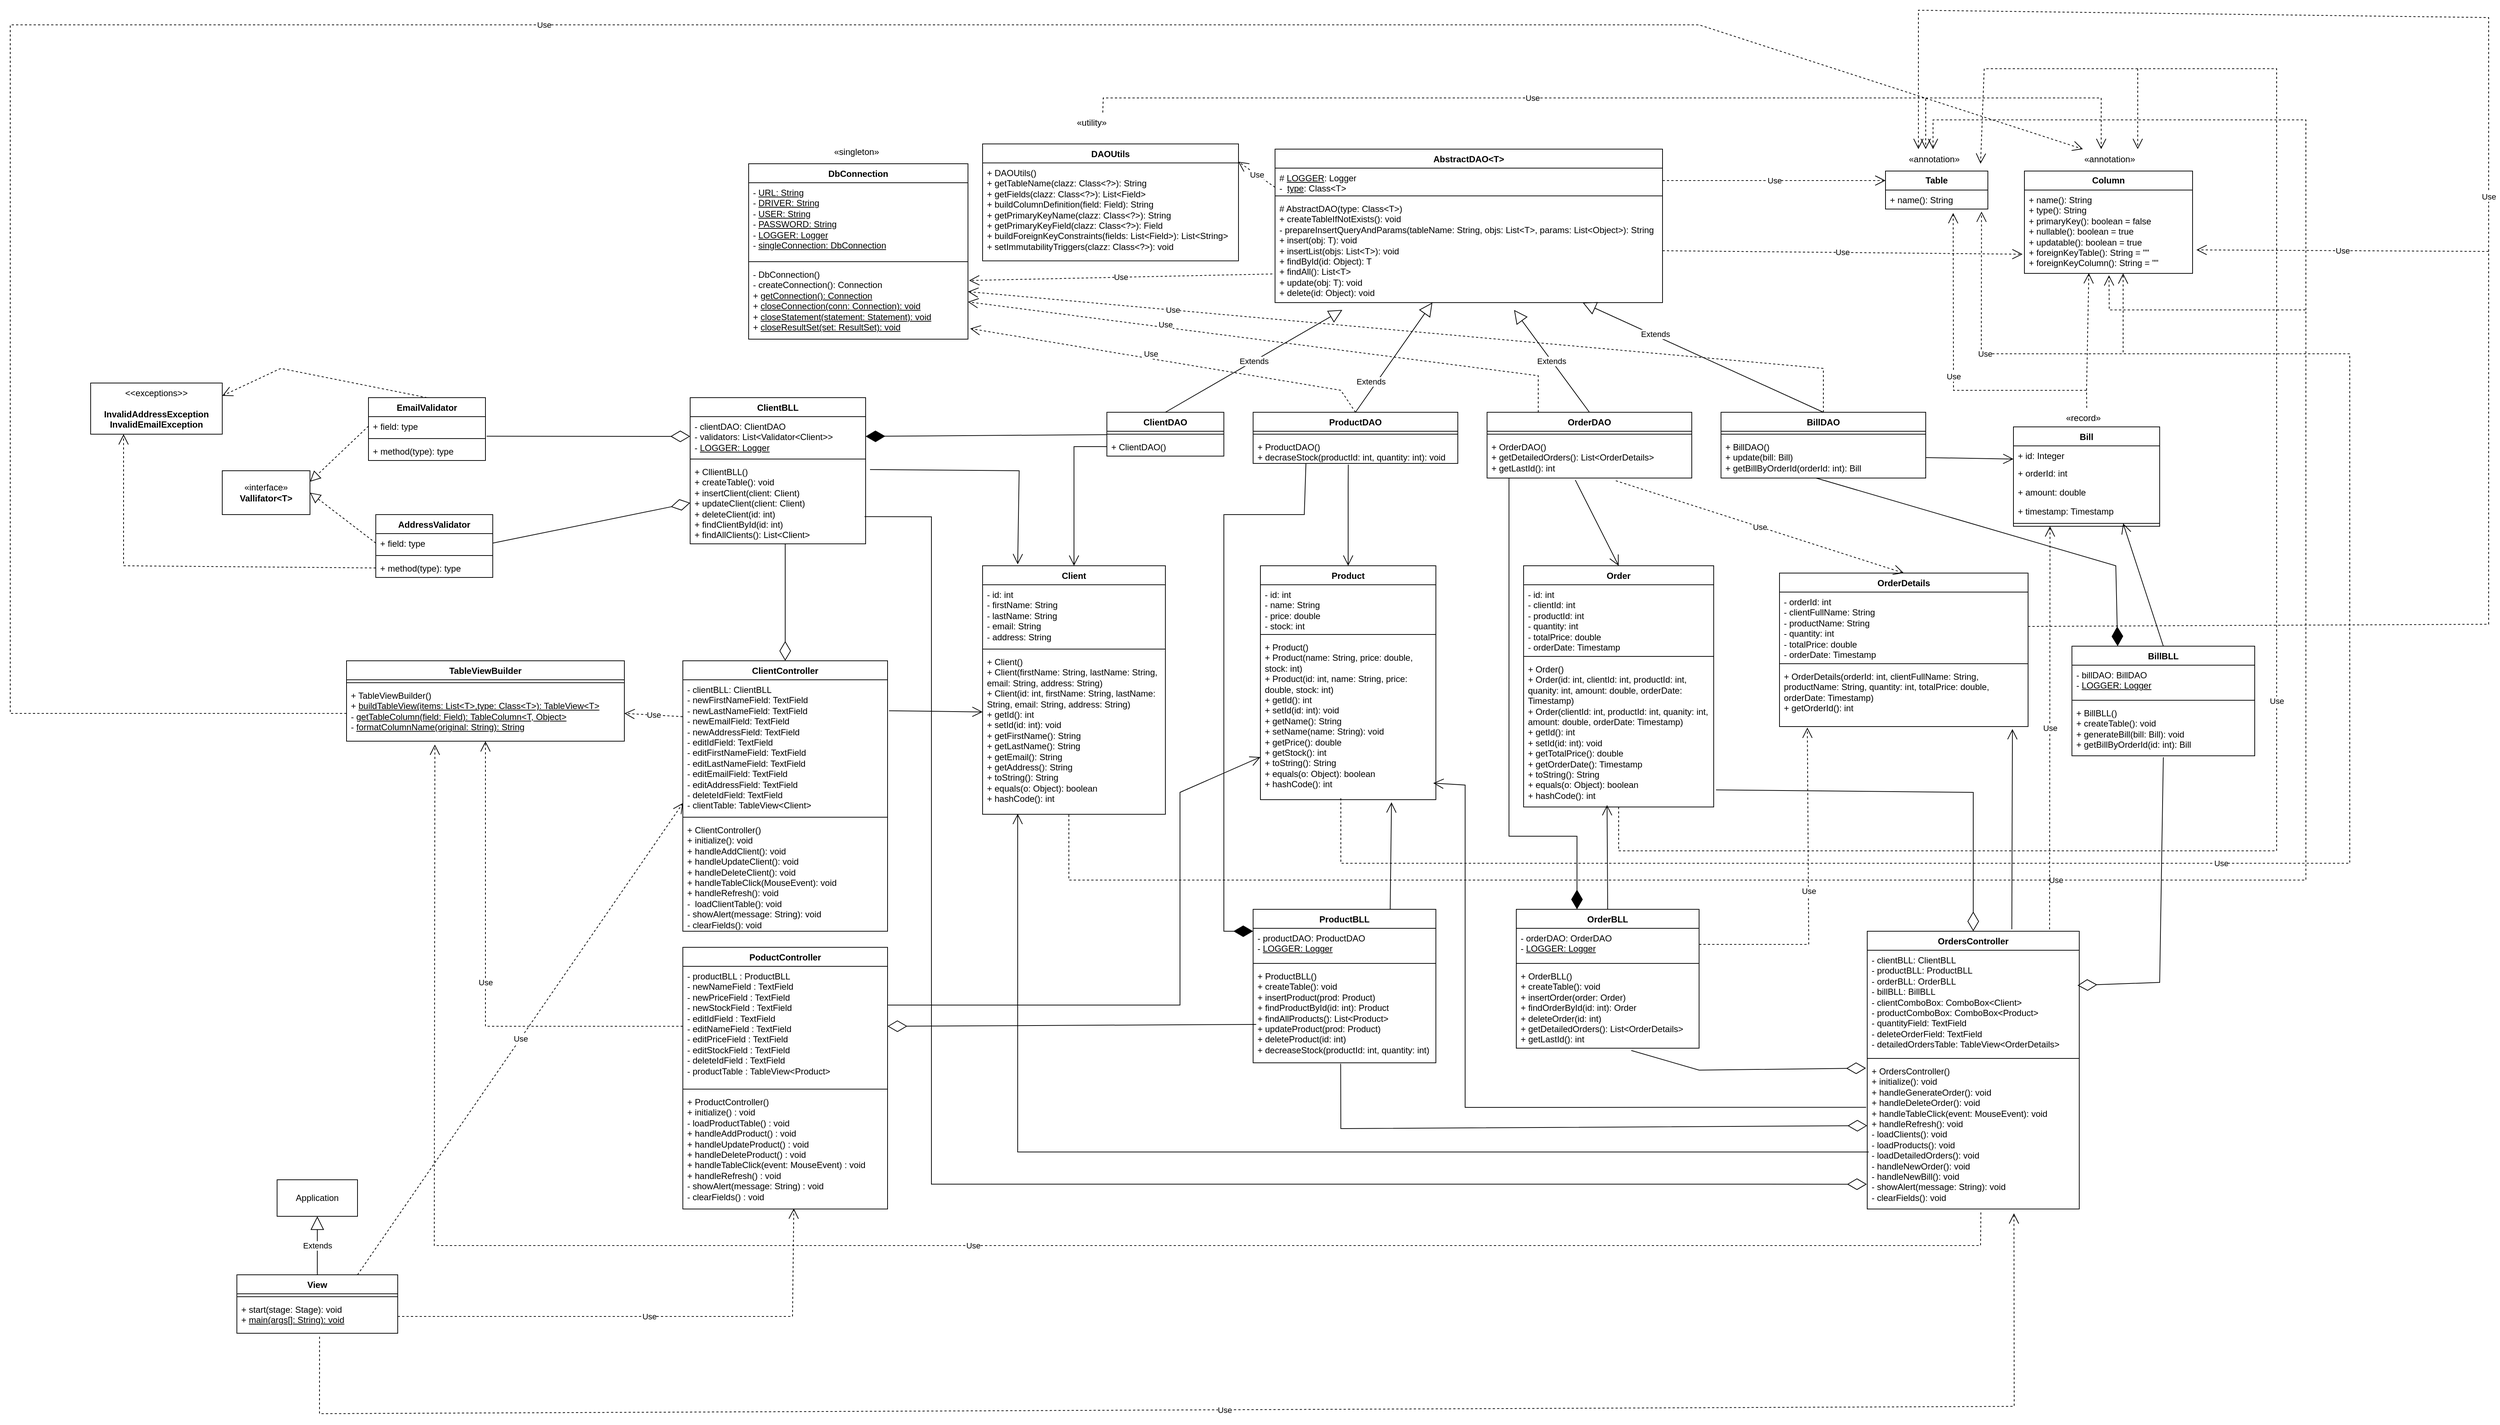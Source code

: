 <mxfile version="27.0.6">
  <diagram name="Page-1" id="v7eFuEUOi_lym9Ane69q">
    <mxGraphModel dx="3978" dy="1002" grid="1" gridSize="10" guides="1" tooltips="1" connect="1" arrows="1" fold="1" page="1" pageScale="1" pageWidth="850" pageHeight="1100" math="0" shadow="0">
      <root>
        <mxCell id="0" />
        <mxCell id="1" parent="0" />
        <mxCell id="VRZtQkJi1TKIlH2qEYRP-20" value="Order" style="swimlane;fontStyle=1;align=center;verticalAlign=top;childLayout=stackLayout;horizontal=1;startSize=26;horizontalStack=0;resizeParent=1;resizeParentMax=0;resizeLast=0;collapsible=1;marginBottom=0;whiteSpace=wrap;html=1;" parent="1" vertex="1">
          <mxGeometry x="570" y="1230" width="260" height="330" as="geometry" />
        </mxCell>
        <mxCell id="VRZtQkJi1TKIlH2qEYRP-21" value="- id: int&lt;div&gt;- clientId: int&lt;/div&gt;&lt;div&gt;- productId: int&lt;/div&gt;&lt;div&gt;- quantity: int&lt;/div&gt;&lt;div&gt;- totalPrice: double&lt;/div&gt;&lt;div&gt;- orderDate: Timestamp&lt;/div&gt;" style="text;strokeColor=none;fillColor=none;align=left;verticalAlign=top;spacingLeft=4;spacingRight=4;overflow=hidden;rotatable=0;points=[[0,0.5],[1,0.5]];portConstraint=eastwest;whiteSpace=wrap;html=1;" parent="VRZtQkJi1TKIlH2qEYRP-20" vertex="1">
          <mxGeometry y="26" width="260" height="94" as="geometry" />
        </mxCell>
        <mxCell id="VRZtQkJi1TKIlH2qEYRP-22" value="" style="line;strokeWidth=1;fillColor=none;align=left;verticalAlign=middle;spacingTop=-1;spacingLeft=3;spacingRight=3;rotatable=0;labelPosition=right;points=[];portConstraint=eastwest;strokeColor=inherit;" parent="VRZtQkJi1TKIlH2qEYRP-20" vertex="1">
          <mxGeometry y="120" width="260" height="8" as="geometry" />
        </mxCell>
        <mxCell id="VRZtQkJi1TKIlH2qEYRP-23" value="+ Order()&lt;div&gt;+ Order(id: int, clientId: int, productId: int, quanity: int, amount: double, orderDate: Timestamp)&lt;/div&gt;&lt;div&gt;+&amp;nbsp;&lt;span style=&quot;background-color: transparent; color: light-dark(rgb(0, 0, 0), rgb(255, 255, 255));&quot;&gt;Order(clientId: int, productId: int, quanity: int, amount: double, orderDate: Timestamp)&lt;/span&gt;&lt;/div&gt;&lt;div&gt;&lt;span style=&quot;background-color: transparent; color: light-dark(rgb(0, 0, 0), rgb(255, 255, 255));&quot;&gt;+ getId(): int&lt;/span&gt;&lt;/div&gt;&lt;div&gt;&lt;span style=&quot;background-color: transparent; color: light-dark(rgb(0, 0, 0), rgb(255, 255, 255));&quot;&gt;+ setId(id: int): void&lt;/span&gt;&lt;/div&gt;&lt;div&gt;&lt;span style=&quot;background-color: transparent; color: light-dark(rgb(0, 0, 0), rgb(255, 255, 255));&quot;&gt;+ getTotalPrice(): double&lt;/span&gt;&lt;/div&gt;&lt;div&gt;&lt;span style=&quot;background-color: transparent; color: light-dark(rgb(0, 0, 0), rgb(255, 255, 255));&quot;&gt;+ getOrderDate(): Timestamp&lt;/span&gt;&lt;/div&gt;&lt;div&gt;&lt;span style=&quot;background-color: transparent; color: light-dark(rgb(0, 0, 0), rgb(255, 255, 255));&quot;&gt;+ toString(): String&lt;/span&gt;&lt;/div&gt;&lt;div&gt;&lt;span style=&quot;background-color: transparent; color: light-dark(rgb(0, 0, 0), rgb(255, 255, 255));&quot;&gt;+ equals(o: Object): boolean&lt;/span&gt;&lt;/div&gt;&lt;div&gt;&lt;span style=&quot;background-color: transparent; color: light-dark(rgb(0, 0, 0), rgb(255, 255, 255));&quot;&gt;+ hashCode(): int&lt;/span&gt;&lt;/div&gt;" style="text;strokeColor=none;fillColor=none;align=left;verticalAlign=top;spacingLeft=4;spacingRight=4;overflow=hidden;rotatable=0;points=[[0,0.5],[1,0.5]];portConstraint=eastwest;whiteSpace=wrap;html=1;" parent="VRZtQkJi1TKIlH2qEYRP-20" vertex="1">
          <mxGeometry y="128" width="260" height="202" as="geometry" />
        </mxCell>
        <mxCell id="VRZtQkJi1TKIlH2qEYRP-32" value="OrderDetails" style="swimlane;fontStyle=1;align=center;verticalAlign=top;childLayout=stackLayout;horizontal=1;startSize=26;horizontalStack=0;resizeParent=1;resizeParentMax=0;resizeLast=0;collapsible=1;marginBottom=0;whiteSpace=wrap;html=1;" parent="1" vertex="1">
          <mxGeometry x="920" y="1240" width="340" height="210" as="geometry" />
        </mxCell>
        <mxCell id="VRZtQkJi1TKIlH2qEYRP-33" value="- orderId: int&lt;div&gt;- clientFullName: String&lt;/div&gt;&lt;div&gt;- productName: String&lt;/div&gt;&lt;div&gt;- quantity: int&lt;/div&gt;&lt;div&gt;- totalPrice: double&lt;/div&gt;&lt;div&gt;- orderDate: Timestamp&lt;/div&gt;" style="text;strokeColor=none;fillColor=none;align=left;verticalAlign=top;spacingLeft=4;spacingRight=4;overflow=hidden;rotatable=0;points=[[0,0.5],[1,0.5]];portConstraint=eastwest;whiteSpace=wrap;html=1;" parent="VRZtQkJi1TKIlH2qEYRP-32" vertex="1">
          <mxGeometry y="26" width="340" height="94" as="geometry" />
        </mxCell>
        <mxCell id="VRZtQkJi1TKIlH2qEYRP-34" value="" style="line;strokeWidth=1;fillColor=none;align=left;verticalAlign=middle;spacingTop=-1;spacingLeft=3;spacingRight=3;rotatable=0;labelPosition=right;points=[];portConstraint=eastwest;strokeColor=inherit;" parent="VRZtQkJi1TKIlH2qEYRP-32" vertex="1">
          <mxGeometry y="120" width="340" height="8" as="geometry" />
        </mxCell>
        <mxCell id="VRZtQkJi1TKIlH2qEYRP-35" value="+ OrderDetails(orderId: int, clientFullName: String, productName: String, quantity: int, totalPrice: double, orderDate: Timestamp)&lt;div&gt;+ getOrderId(): int&lt;/div&gt;" style="text;strokeColor=none;fillColor=none;align=left;verticalAlign=top;spacingLeft=4;spacingRight=4;overflow=hidden;rotatable=0;points=[[0,0.5],[1,0.5]];portConstraint=eastwest;whiteSpace=wrap;html=1;" parent="VRZtQkJi1TKIlH2qEYRP-32" vertex="1">
          <mxGeometry y="128" width="340" height="82" as="geometry" />
        </mxCell>
        <mxCell id="OTmp9X25zuWSnQN6DDu--1" value="Client" style="swimlane;fontStyle=1;align=center;verticalAlign=top;childLayout=stackLayout;horizontal=1;startSize=26;horizontalStack=0;resizeParent=1;resizeParentMax=0;resizeLast=0;collapsible=1;marginBottom=0;whiteSpace=wrap;html=1;" parent="1" vertex="1">
          <mxGeometry x="-170" y="1230" width="250" height="340" as="geometry" />
        </mxCell>
        <mxCell id="OTmp9X25zuWSnQN6DDu--2" value="- id: int&lt;div&gt;- firstName: String&lt;/div&gt;&lt;div&gt;- lastName: String&lt;/div&gt;&lt;div&gt;- email: String&lt;/div&gt;&lt;div&gt;- address: String&lt;/div&gt;" style="text;strokeColor=none;fillColor=none;align=left;verticalAlign=top;spacingLeft=4;spacingRight=4;overflow=hidden;rotatable=0;points=[[0,0.5],[1,0.5]];portConstraint=eastwest;whiteSpace=wrap;html=1;" parent="OTmp9X25zuWSnQN6DDu--1" vertex="1">
          <mxGeometry y="26" width="250" height="84" as="geometry" />
        </mxCell>
        <mxCell id="OTmp9X25zuWSnQN6DDu--3" value="" style="line;strokeWidth=1;fillColor=none;align=left;verticalAlign=middle;spacingTop=-1;spacingLeft=3;spacingRight=3;rotatable=0;labelPosition=right;points=[];portConstraint=eastwest;strokeColor=inherit;" parent="OTmp9X25zuWSnQN6DDu--1" vertex="1">
          <mxGeometry y="110" width="250" height="8" as="geometry" />
        </mxCell>
        <mxCell id="OTmp9X25zuWSnQN6DDu--4" value="+ Client()&lt;div&gt;+ Client(firstName: String, lastName: String, email: String, address: String)&lt;/div&gt;&lt;div&gt;+ Client(id: int, firstName: String, lastName: String, email: String, address: String)&lt;/div&gt;&lt;div&gt;&lt;div&gt;&lt;span style=&quot;background-color: transparent; color: light-dark(rgb(0, 0, 0), rgb(255, 255, 255));&quot;&gt;+ getId(): int&lt;/span&gt;&lt;/div&gt;&lt;div&gt;&lt;span style=&quot;background-color: transparent; color: light-dark(rgb(0, 0, 0), rgb(255, 255, 255));&quot;&gt;+ setId(id: int): void&lt;/span&gt;&lt;/div&gt;&lt;/div&gt;&lt;div&gt;&lt;span style=&quot;background-color: transparent; color: light-dark(rgb(0, 0, 0), rgb(255, 255, 255));&quot;&gt;+ getFirstName(): String&lt;/span&gt;&lt;/div&gt;&lt;div&gt;&lt;span style=&quot;background-color: transparent; color: light-dark(rgb(0, 0, 0), rgb(255, 255, 255));&quot;&gt;+ getLastName(): String&lt;/span&gt;&lt;/div&gt;&lt;div&gt;&lt;span style=&quot;background-color: transparent; color: light-dark(rgb(0, 0, 0), rgb(255, 255, 255));&quot;&gt;+ getEmail(): String&lt;/span&gt;&lt;/div&gt;&lt;div&gt;&lt;span style=&quot;background-color: transparent; color: light-dark(rgb(0, 0, 0), rgb(255, 255, 255));&quot;&gt;+ getAddress(): String&lt;/span&gt;&lt;/div&gt;&lt;div&gt;&lt;div&gt;&lt;span style=&quot;background-color: transparent; color: light-dark(rgb(0, 0, 0), rgb(255, 255, 255));&quot;&gt;+ toString(): String&lt;/span&gt;&lt;/div&gt;&lt;div&gt;&lt;span style=&quot;background-color: transparent; color: light-dark(rgb(0, 0, 0), rgb(255, 255, 255));&quot;&gt;+ equals(o: Object): boolean&lt;/span&gt;&lt;/div&gt;&lt;div&gt;&lt;span style=&quot;background-color: transparent; color: light-dark(rgb(0, 0, 0), rgb(255, 255, 255));&quot;&gt;+ hashCode(): int&lt;/span&gt;&lt;/div&gt;&lt;/div&gt;" style="text;strokeColor=none;fillColor=none;align=left;verticalAlign=top;spacingLeft=4;spacingRight=4;overflow=hidden;rotatable=0;points=[[0,0.5],[1,0.5]];portConstraint=eastwest;whiteSpace=wrap;html=1;" parent="OTmp9X25zuWSnQN6DDu--1" vertex="1">
          <mxGeometry y="118" width="250" height="222" as="geometry" />
        </mxCell>
        <mxCell id="OTmp9X25zuWSnQN6DDu--5" value="Product" style="swimlane;fontStyle=1;align=center;verticalAlign=top;childLayout=stackLayout;horizontal=1;startSize=26;horizontalStack=0;resizeParent=1;resizeParentMax=0;resizeLast=0;collapsible=1;marginBottom=0;whiteSpace=wrap;html=1;" parent="1" vertex="1">
          <mxGeometry x="210" y="1230" width="240" height="320" as="geometry" />
        </mxCell>
        <mxCell id="OTmp9X25zuWSnQN6DDu--6" value="- id: int&lt;div&gt;- name: String&lt;/div&gt;&lt;div&gt;- price: double&lt;/div&gt;&lt;div&gt;- stock: int&lt;/div&gt;" style="text;strokeColor=none;fillColor=none;align=left;verticalAlign=top;spacingLeft=4;spacingRight=4;overflow=hidden;rotatable=0;points=[[0,0.5],[1,0.5]];portConstraint=eastwest;whiteSpace=wrap;html=1;" parent="OTmp9X25zuWSnQN6DDu--5" vertex="1">
          <mxGeometry y="26" width="240" height="64" as="geometry" />
        </mxCell>
        <mxCell id="OTmp9X25zuWSnQN6DDu--7" value="" style="line;strokeWidth=1;fillColor=none;align=left;verticalAlign=middle;spacingTop=-1;spacingLeft=3;spacingRight=3;rotatable=0;labelPosition=right;points=[];portConstraint=eastwest;strokeColor=inherit;" parent="OTmp9X25zuWSnQN6DDu--5" vertex="1">
          <mxGeometry y="90" width="240" height="8" as="geometry" />
        </mxCell>
        <mxCell id="OTmp9X25zuWSnQN6DDu--8" value="+ Product()&lt;div&gt;+ Product(name: String, price: double, stock: int)&lt;/div&gt;&lt;div&gt;+&amp;nbsp;&lt;span style=&quot;background-color: transparent; color: light-dark(rgb(0, 0, 0), rgb(255, 255, 255));&quot;&gt;Product(id: int, name: String, price: double, stock: int)&lt;/span&gt;&lt;/div&gt;&lt;div&gt;&lt;div&gt;&lt;span style=&quot;background-color: transparent; color: light-dark(rgb(0, 0, 0), rgb(255, 255, 255));&quot;&gt;+ getId(): int&lt;/span&gt;&lt;/div&gt;&lt;div&gt;&lt;span style=&quot;background-color: transparent; color: light-dark(rgb(0, 0, 0), rgb(255, 255, 255));&quot;&gt;+ setId(id: int): void&lt;/span&gt;&lt;/div&gt;&lt;/div&gt;&lt;div&gt;&lt;span style=&quot;background-color: transparent; color: light-dark(rgb(0, 0, 0), rgb(255, 255, 255));&quot;&gt;+ getName(): String&lt;/span&gt;&lt;/div&gt;&lt;div&gt;&lt;span style=&quot;background-color: transparent; color: light-dark(rgb(0, 0, 0), rgb(255, 255, 255));&quot;&gt;+ setName(name: String): void&lt;/span&gt;&lt;/div&gt;&lt;div&gt;&lt;span style=&quot;background-color: transparent; color: light-dark(rgb(0, 0, 0), rgb(255, 255, 255));&quot;&gt;+ getPrice(): double&lt;/span&gt;&lt;/div&gt;&lt;div&gt;&lt;span style=&quot;background-color: transparent; color: light-dark(rgb(0, 0, 0), rgb(255, 255, 255));&quot;&gt;+ getStock(): int&lt;/span&gt;&lt;/div&gt;&lt;div&gt;+&amp;nbsp;&lt;span style=&quot;background-color: transparent; color: light-dark(rgb(0, 0, 0), rgb(255, 255, 255));&quot;&gt;toString(): String&lt;/span&gt;&lt;/div&gt;&lt;div&gt;&lt;span style=&quot;background-color: transparent; color: light-dark(rgb(0, 0, 0), rgb(255, 255, 255));&quot;&gt;+ equals(o: Object): boolean&lt;/span&gt;&lt;/div&gt;&lt;div&gt;&lt;span style=&quot;background-color: transparent; color: light-dark(rgb(0, 0, 0), rgb(255, 255, 255));&quot;&gt;+ hashCode(): int&lt;/span&gt;&lt;/div&gt;" style="text;strokeColor=none;fillColor=none;align=left;verticalAlign=top;spacingLeft=4;spacingRight=4;overflow=hidden;rotatable=0;points=[[0,0.5],[1,0.5]];portConstraint=eastwest;whiteSpace=wrap;html=1;" parent="OTmp9X25zuWSnQN6DDu--5" vertex="1">
          <mxGeometry y="98" width="240" height="222" as="geometry" />
        </mxCell>
        <mxCell id="OTmp9X25zuWSnQN6DDu--9" value="AbstractDAO&amp;lt;T&amp;gt;" style="swimlane;fontStyle=1;align=center;verticalAlign=top;childLayout=stackLayout;horizontal=1;startSize=26;horizontalStack=0;resizeParent=1;resizeParentMax=0;resizeLast=0;collapsible=1;marginBottom=0;whiteSpace=wrap;html=1;" parent="1" vertex="1">
          <mxGeometry x="230" y="660" width="530" height="210" as="geometry" />
        </mxCell>
        <mxCell id="OTmp9X25zuWSnQN6DDu--10" value="#&amp;nbsp;&lt;u&gt;LOGGER&lt;/u&gt;: Logger&lt;div&gt;- &amp;nbsp;&lt;u&gt;type&lt;/u&gt;:&amp;nbsp;&lt;span style=&quot;background-color: transparent; color: light-dark(rgb(0, 0, 0), rgb(255, 255, 255));&quot;&gt;Class&amp;lt;T&amp;gt;&lt;/span&gt;&lt;/div&gt;&lt;div&gt;&lt;span style=&quot;background-color: transparent; color: light-dark(rgb(0, 0, 0), rgb(255, 255, 255));&quot;&gt;&lt;br&gt;&lt;/span&gt;&lt;/div&gt;&lt;div&gt;&lt;br&gt;&lt;/div&gt;" style="text;strokeColor=none;fillColor=none;align=left;verticalAlign=top;spacingLeft=4;spacingRight=4;overflow=hidden;rotatable=0;points=[[0,0.5],[1,0.5]];portConstraint=eastwest;whiteSpace=wrap;html=1;" parent="OTmp9X25zuWSnQN6DDu--9" vertex="1">
          <mxGeometry y="26" width="530" height="34" as="geometry" />
        </mxCell>
        <mxCell id="OTmp9X25zuWSnQN6DDu--11" value="" style="line;strokeWidth=1;fillColor=none;align=left;verticalAlign=middle;spacingTop=-1;spacingLeft=3;spacingRight=3;rotatable=0;labelPosition=right;points=[];portConstraint=eastwest;strokeColor=inherit;" parent="OTmp9X25zuWSnQN6DDu--9" vertex="1">
          <mxGeometry y="60" width="530" height="8" as="geometry" />
        </mxCell>
        <mxCell id="OTmp9X25zuWSnQN6DDu--12" value="# AbstractDAO(type: Class&amp;lt;T&amp;gt;)&lt;div&gt;+ createTableIfNotExists(): void&lt;/div&gt;&lt;div&gt;- prepareInsertQueryAndParams(tableName: String, objs: List&amp;lt;T&amp;gt;, params: List&amp;lt;Object&amp;gt;): String&amp;nbsp;&amp;nbsp;&lt;/div&gt;&lt;div&gt;+ insert(obj: T): void&lt;/div&gt;&lt;div&gt;+ insertList(objs: List&amp;lt;T&amp;gt;): void&lt;/div&gt;&lt;div&gt;+ findById(id: Object): T&amp;nbsp;&lt;/div&gt;&lt;div&gt;+ findAll(): List&amp;lt;T&amp;gt;&lt;/div&gt;&lt;div&gt;+ update(obj: T): void&lt;/div&gt;&lt;div&gt;+ delete(id: Object): void&lt;/div&gt;&lt;div&gt;&lt;br&gt;&lt;/div&gt;" style="text;strokeColor=none;fillColor=none;align=left;verticalAlign=top;spacingLeft=4;spacingRight=4;overflow=hidden;rotatable=0;points=[[0,0.5],[1,0.5]];portConstraint=eastwest;whiteSpace=wrap;html=1;" parent="OTmp9X25zuWSnQN6DDu--9" vertex="1">
          <mxGeometry y="68" width="530" height="142" as="geometry" />
        </mxCell>
        <mxCell id="OTmp9X25zuWSnQN6DDu--13" value="ClientDAO" style="swimlane;fontStyle=1;align=center;verticalAlign=top;childLayout=stackLayout;horizontal=1;startSize=26;horizontalStack=0;resizeParent=1;resizeParentMax=0;resizeLast=0;collapsible=1;marginBottom=0;whiteSpace=wrap;html=1;" parent="1" vertex="1">
          <mxGeometry y="1020" width="160" height="60" as="geometry" />
        </mxCell>
        <mxCell id="OTmp9X25zuWSnQN6DDu--15" value="" style="line;strokeWidth=1;fillColor=none;align=left;verticalAlign=middle;spacingTop=-1;spacingLeft=3;spacingRight=3;rotatable=0;labelPosition=right;points=[];portConstraint=eastwest;strokeColor=inherit;" parent="OTmp9X25zuWSnQN6DDu--13" vertex="1">
          <mxGeometry y="26" width="160" height="8" as="geometry" />
        </mxCell>
        <mxCell id="OTmp9X25zuWSnQN6DDu--16" value="+ ClientDAO()" style="text;strokeColor=none;fillColor=none;align=left;verticalAlign=top;spacingLeft=4;spacingRight=4;overflow=hidden;rotatable=0;points=[[0,0.5],[1,0.5]];portConstraint=eastwest;whiteSpace=wrap;html=1;" parent="OTmp9X25zuWSnQN6DDu--13" vertex="1">
          <mxGeometry y="34" width="160" height="26" as="geometry" />
        </mxCell>
        <mxCell id="OTmp9X25zuWSnQN6DDu--17" value="ProductDAO" style="swimlane;fontStyle=1;align=center;verticalAlign=top;childLayout=stackLayout;horizontal=1;startSize=26;horizontalStack=0;resizeParent=1;resizeParentMax=0;resizeLast=0;collapsible=1;marginBottom=0;whiteSpace=wrap;html=1;" parent="1" vertex="1">
          <mxGeometry x="200" y="1020" width="280" height="70" as="geometry" />
        </mxCell>
        <mxCell id="OTmp9X25zuWSnQN6DDu--18" value="" style="line;strokeWidth=1;fillColor=none;align=left;verticalAlign=middle;spacingTop=-1;spacingLeft=3;spacingRight=3;rotatable=0;labelPosition=right;points=[];portConstraint=eastwest;strokeColor=inherit;" parent="OTmp9X25zuWSnQN6DDu--17" vertex="1">
          <mxGeometry y="26" width="280" height="8" as="geometry" />
        </mxCell>
        <mxCell id="OTmp9X25zuWSnQN6DDu--19" value="+ ProductDAO()&lt;div&gt;+ decraseStock(productId: int, quantity: int): void&lt;/div&gt;" style="text;strokeColor=none;fillColor=none;align=left;verticalAlign=top;spacingLeft=4;spacingRight=4;overflow=hidden;rotatable=0;points=[[0,0.5],[1,0.5]];portConstraint=eastwest;whiteSpace=wrap;html=1;" parent="OTmp9X25zuWSnQN6DDu--17" vertex="1">
          <mxGeometry y="34" width="280" height="36" as="geometry" />
        </mxCell>
        <mxCell id="OTmp9X25zuWSnQN6DDu--20" value="OrderDAO" style="swimlane;fontStyle=1;align=center;verticalAlign=top;childLayout=stackLayout;horizontal=1;startSize=26;horizontalStack=0;resizeParent=1;resizeParentMax=0;resizeLast=0;collapsible=1;marginBottom=0;whiteSpace=wrap;html=1;" parent="1" vertex="1">
          <mxGeometry x="520" y="1020" width="280" height="90" as="geometry" />
        </mxCell>
        <mxCell id="OTmp9X25zuWSnQN6DDu--21" value="" style="line;strokeWidth=1;fillColor=none;align=left;verticalAlign=middle;spacingTop=-1;spacingLeft=3;spacingRight=3;rotatable=0;labelPosition=right;points=[];portConstraint=eastwest;strokeColor=inherit;" parent="OTmp9X25zuWSnQN6DDu--20" vertex="1">
          <mxGeometry y="26" width="280" height="8" as="geometry" />
        </mxCell>
        <mxCell id="OTmp9X25zuWSnQN6DDu--22" value="+ OrderDAO()&lt;div&gt;+ getDetailedOrders(): List&amp;lt;OrderDetails&amp;gt;&lt;/div&gt;&lt;div&gt;+ getLastId(): int&lt;/div&gt;" style="text;strokeColor=none;fillColor=none;align=left;verticalAlign=top;spacingLeft=4;spacingRight=4;overflow=hidden;rotatable=0;points=[[0,0.5],[1,0.5]];portConstraint=eastwest;whiteSpace=wrap;html=1;" parent="OTmp9X25zuWSnQN6DDu--20" vertex="1">
          <mxGeometry y="34" width="280" height="56" as="geometry" />
        </mxCell>
        <mxCell id="K5ouUtsdP0RBUKfZz_ri-5" value="BillDAO" style="swimlane;fontStyle=1;align=center;verticalAlign=top;childLayout=stackLayout;horizontal=1;startSize=26;horizontalStack=0;resizeParent=1;resizeParentMax=0;resizeLast=0;collapsible=1;marginBottom=0;whiteSpace=wrap;html=1;" parent="1" vertex="1">
          <mxGeometry x="840" y="1020" width="280" height="90" as="geometry" />
        </mxCell>
        <mxCell id="K5ouUtsdP0RBUKfZz_ri-6" value="" style="line;strokeWidth=1;fillColor=none;align=left;verticalAlign=middle;spacingTop=-1;spacingLeft=3;spacingRight=3;rotatable=0;labelPosition=right;points=[];portConstraint=eastwest;strokeColor=inherit;" parent="K5ouUtsdP0RBUKfZz_ri-5" vertex="1">
          <mxGeometry y="26" width="280" height="8" as="geometry" />
        </mxCell>
        <mxCell id="K5ouUtsdP0RBUKfZz_ri-7" value="+ BillDAO()&lt;div&gt;+ update(bill: Bill)&lt;/div&gt;&lt;div&gt;+ getBillByOrderId(orderId: int): Bill&lt;/div&gt;" style="text;strokeColor=none;fillColor=none;align=left;verticalAlign=top;spacingLeft=4;spacingRight=4;overflow=hidden;rotatable=0;points=[[0,0.5],[1,0.5]];portConstraint=eastwest;whiteSpace=wrap;html=1;" parent="K5ouUtsdP0RBUKfZz_ri-5" vertex="1">
          <mxGeometry y="34" width="280" height="56" as="geometry" />
        </mxCell>
        <mxCell id="K5ouUtsdP0RBUKfZz_ri-20" value="Extends" style="endArrow=block;endSize=16;endFill=0;html=1;rounded=0;exitX=0.5;exitY=0;exitDx=0;exitDy=0;" parent="1" source="OTmp9X25zuWSnQN6DDu--13" edge="1">
          <mxGeometry width="160" relative="1" as="geometry">
            <mxPoint x="590" y="900" as="sourcePoint" />
            <mxPoint x="322" y="880" as="targetPoint" />
          </mxGeometry>
        </mxCell>
        <mxCell id="K5ouUtsdP0RBUKfZz_ri-21" value="Extends" style="endArrow=block;endSize=16;endFill=0;html=1;rounded=0;exitX=0.5;exitY=0;exitDx=0;exitDy=0;" parent="1" source="OTmp9X25zuWSnQN6DDu--17" target="OTmp9X25zuWSnQN6DDu--12" edge="1">
          <mxGeometry x="-0.487" y="7" width="160" relative="1" as="geometry">
            <mxPoint x="590" y="900" as="sourcePoint" />
            <mxPoint x="750" y="900" as="targetPoint" />
            <mxPoint as="offset" />
          </mxGeometry>
        </mxCell>
        <mxCell id="K5ouUtsdP0RBUKfZz_ri-22" value="Extends" style="endArrow=block;endSize=16;endFill=0;html=1;rounded=0;exitX=0.5;exitY=0;exitDx=0;exitDy=0;entryX=0.53;entryY=1.021;entryDx=0;entryDy=0;entryPerimeter=0;" parent="1" source="OTmp9X25zuWSnQN6DDu--20" edge="1">
          <mxGeometry width="160" relative="1" as="geometry">
            <mxPoint x="615.05" y="1016.81" as="sourcePoint" />
            <mxPoint x="556.95" y="880.002" as="targetPoint" />
          </mxGeometry>
        </mxCell>
        <mxCell id="K5ouUtsdP0RBUKfZz_ri-23" value="Extends" style="endArrow=block;endSize=16;endFill=0;html=1;rounded=0;exitX=0.5;exitY=0;exitDx=0;exitDy=0;" parent="1" source="K5ouUtsdP0RBUKfZz_ri-5" target="OTmp9X25zuWSnQN6DDu--12" edge="1">
          <mxGeometry x="0.405" y="-2" width="160" relative="1" as="geometry">
            <mxPoint x="740" y="960" as="sourcePoint" />
            <mxPoint x="900" y="960" as="targetPoint" />
            <mxPoint as="offset" />
          </mxGeometry>
        </mxCell>
        <mxCell id="K5ouUtsdP0RBUKfZz_ri-28" value="" style="group" parent="1" vertex="1" connectable="0">
          <mxGeometry x="-490" y="650" width="300" height="270" as="geometry" />
        </mxCell>
        <mxCell id="K5ouUtsdP0RBUKfZz_ri-15" value="DbConnection" style="swimlane;fontStyle=1;align=center;verticalAlign=top;childLayout=stackLayout;horizontal=1;startSize=26;horizontalStack=0;resizeParent=1;resizeParentMax=0;resizeLast=0;collapsible=1;marginBottom=0;whiteSpace=wrap;html=1;" parent="K5ouUtsdP0RBUKfZz_ri-28" vertex="1">
          <mxGeometry y="30" width="300" height="240" as="geometry" />
        </mxCell>
        <mxCell id="K5ouUtsdP0RBUKfZz_ri-16" value="- &lt;u&gt;URL: String&lt;/u&gt;&lt;div&gt;- &lt;u&gt;DRIVER: String&lt;/u&gt;&lt;/div&gt;&lt;div&gt;- &lt;u&gt;USER: String&lt;/u&gt;&lt;/div&gt;&lt;div&gt;- &lt;u&gt;PASSWORD: String&lt;/u&gt;&lt;/div&gt;&lt;div&gt;- &lt;u&gt;LOGGER: Logger&lt;/u&gt;&lt;/div&gt;&lt;div&gt;- &lt;u&gt;singleConnection: DbConnection&lt;/u&gt;&lt;/div&gt;" style="text;strokeColor=none;fillColor=none;align=left;verticalAlign=top;spacingLeft=4;spacingRight=4;overflow=hidden;rotatable=0;points=[[0,0.5],[1,0.5]];portConstraint=eastwest;whiteSpace=wrap;html=1;" parent="K5ouUtsdP0RBUKfZz_ri-15" vertex="1">
          <mxGeometry y="26" width="300" height="104" as="geometry" />
        </mxCell>
        <mxCell id="K5ouUtsdP0RBUKfZz_ri-17" value="" style="line;strokeWidth=1;fillColor=none;align=left;verticalAlign=middle;spacingTop=-1;spacingLeft=3;spacingRight=3;rotatable=0;labelPosition=right;points=[];portConstraint=eastwest;strokeColor=inherit;" parent="K5ouUtsdP0RBUKfZz_ri-15" vertex="1">
          <mxGeometry y="130" width="300" height="8" as="geometry" />
        </mxCell>
        <mxCell id="K5ouUtsdP0RBUKfZz_ri-18" value="- DbConnection()&lt;div&gt;- createConnection(): Connection&lt;/div&gt;&lt;div&gt;+ &lt;u&gt;getConnection(): Connection&lt;/u&gt;&lt;/div&gt;&lt;div&gt;+ &lt;u&gt;closeConnection(conn: Connection): void&lt;/u&gt;&lt;/div&gt;&lt;div&gt;+ &lt;u&gt;closeStatement(statement: Statement): void&lt;/u&gt;&lt;/div&gt;&lt;div&gt;+ &lt;u&gt;closeResultSet(set: ResultSet): void&lt;/u&gt;&lt;/div&gt;" style="text;strokeColor=none;fillColor=none;align=left;verticalAlign=top;spacingLeft=4;spacingRight=4;overflow=hidden;rotatable=0;points=[[0,0.5],[1,0.5]];portConstraint=eastwest;whiteSpace=wrap;html=1;" parent="K5ouUtsdP0RBUKfZz_ri-15" vertex="1">
          <mxGeometry y="138" width="300" height="102" as="geometry" />
        </mxCell>
        <mxCell id="K5ouUtsdP0RBUKfZz_ri-27" value="«singleton»" style="text;whiteSpace=wrap;" parent="K5ouUtsdP0RBUKfZz_ri-28" vertex="1">
          <mxGeometry x="115" width="70" height="40" as="geometry" />
        </mxCell>
        <mxCell id="K5ouUtsdP0RBUKfZz_ri-29" value="" style="group" parent="1" vertex="1" connectable="0">
          <mxGeometry x="-170" y="610" width="350" height="202.86" as="geometry" />
        </mxCell>
        <mxCell id="K5ouUtsdP0RBUKfZz_ri-12" value="DAOUtils" style="swimlane;fontStyle=1;align=center;verticalAlign=top;childLayout=stackLayout;horizontal=1;startSize=26;horizontalStack=0;resizeParent=1;resizeParentMax=0;resizeLast=0;collapsible=1;marginBottom=0;whiteSpace=wrap;html=1;container=0;" parent="K5ouUtsdP0RBUKfZz_ri-29" vertex="1">
          <mxGeometry y="42.858" width="350" height="160.002" as="geometry" />
        </mxCell>
        <mxCell id="K5ouUtsdP0RBUKfZz_ri-14" value="+ DAOUtils()&lt;div&gt;&lt;div&gt;+ getTableName(clazz: Class&amp;lt;?&amp;gt;): String&amp;nbsp; &amp;nbsp;&lt;/div&gt;&lt;div&gt;+ getFields(clazz: Class&amp;lt;?&amp;gt;): List&amp;lt;Field&amp;gt;&lt;/div&gt;&lt;div&gt;+ buildColumnDefinition(field: Field): String&lt;/div&gt;&lt;div&gt;+ getPrimaryKeyName(clazz: Class&amp;lt;?&amp;gt;): String&amp;nbsp;&lt;/div&gt;&lt;div&gt;+ getPrimaryKeyField(clazz: Class&amp;lt;?&amp;gt;): Field&amp;nbsp;&amp;nbsp;&lt;/div&gt;&lt;div&gt;+ buildForeignKeyConstraints(fields: List&amp;lt;Field&amp;gt;): List&amp;lt;String&amp;gt;&lt;/div&gt;&lt;div&gt;+ setImmutabilityTriggers(clazz: Class&amp;lt;?&amp;gt;): void&amp;nbsp;&lt;/div&gt;&lt;/div&gt;" style="text;strokeColor=none;fillColor=none;align=left;verticalAlign=top;spacingLeft=4;spacingRight=4;overflow=hidden;rotatable=0;points=[[0,0.5],[1,0.5]];portConstraint=eastwest;whiteSpace=wrap;html=1;container=0;" parent="K5ouUtsdP0RBUKfZz_ri-12" vertex="1">
          <mxGeometry y="26" width="350" height="134.002" as="geometry" />
        </mxCell>
        <mxCell id="K5ouUtsdP0RBUKfZz_ri-25" value="«utility»" style="text;whiteSpace=wrap;container=0;" parent="K5ouUtsdP0RBUKfZz_ri-29" vertex="1">
          <mxGeometry x="127.273" width="74.242" height="57.144" as="geometry" />
        </mxCell>
        <mxCell id="K5ouUtsdP0RBUKfZz_ri-13" value="" style="line;strokeWidth=1;fillColor=none;align=left;verticalAlign=middle;spacingTop=-1;spacingLeft=3;spacingRight=3;rotatable=0;labelPosition=right;points=[];portConstraint=eastwest;strokeColor=inherit;container=0;" parent="K5ouUtsdP0RBUKfZz_ri-29" vertex="1">
          <mxGeometry y="80.001" width="296.97" height="11.429" as="geometry" />
        </mxCell>
        <mxCell id="K5ouUtsdP0RBUKfZz_ri-33" value="Use" style="endArrow=open;endSize=12;dashed=1;html=1;rounded=0;exitX=0;exitY=0.772;exitDx=0;exitDy=0;exitPerimeter=0;entryX=0.999;entryY=-0.012;entryDx=0;entryDy=0;entryPerimeter=0;" parent="1" source="OTmp9X25zuWSnQN6DDu--10" target="K5ouUtsdP0RBUKfZz_ri-14" edge="1">
          <mxGeometry width="160" relative="1" as="geometry">
            <mxPoint x="390" y="740" as="sourcePoint" />
            <mxPoint x="550" y="740" as="targetPoint" />
          </mxGeometry>
        </mxCell>
        <mxCell id="K5ouUtsdP0RBUKfZz_ri-34" value="Use" style="endArrow=open;endSize=12;dashed=1;html=1;rounded=0;exitX=-0.007;exitY=0.724;exitDx=0;exitDy=0;exitPerimeter=0;entryX=1.005;entryY=0.213;entryDx=0;entryDy=0;entryPerimeter=0;" parent="1" source="OTmp9X25zuWSnQN6DDu--12" target="K5ouUtsdP0RBUKfZz_ri-18" edge="1">
          <mxGeometry width="160" relative="1" as="geometry">
            <mxPoint x="60" y="890" as="sourcePoint" />
            <mxPoint x="220" y="890" as="targetPoint" />
          </mxGeometry>
        </mxCell>
        <mxCell id="K5ouUtsdP0RBUKfZz_ri-32" value="" style="group" parent="1" vertex="1" connectable="0">
          <mxGeometry x="1240" y="1010" width="200" height="166" as="geometry" />
        </mxCell>
        <mxCell id="Bill-Container" value="&lt;span style=&quot;background-color: transparent; color: light-dark(rgb(0, 0, 0), rgb(255, 255, 255));&quot;&gt;Bill&lt;/span&gt;" style="swimlane;fontStyle=1;align=center;verticalAlign=top;childLayout=stackLayout;horizontal=1;startSize=26;horizontalStack=0;resizeParent=1;resizeParentMax=0;resizeLast=0;collapsible=1;marginBottom=0;whiteSpace=wrap;html=1;" parent="K5ouUtsdP0RBUKfZz_ri-32" vertex="1">
          <mxGeometry y="30" width="200" height="136" as="geometry" />
        </mxCell>
        <mxCell id="Bill-id" value="+ id: Integer" style="text;strokeColor=none;fillColor=none;align=left;verticalAlign=top;spacingLeft=4;spacingRight=4;overflow=hidden;rotatable=0;whiteSpace=wrap;html=1;" parent="Bill-Container" vertex="1">
          <mxGeometry y="26" width="200" height="24" as="geometry" />
        </mxCell>
        <mxCell id="Bill-orderId" value="+ orderId: int" style="text;strokeColor=none;fillColor=none;align=left;verticalAlign=top;spacingLeft=4;spacingRight=4;overflow=hidden;rotatable=0;whiteSpace=wrap;html=1;" parent="Bill-Container" vertex="1">
          <mxGeometry y="50" width="200" height="26" as="geometry" />
        </mxCell>
        <mxCell id="Bill-amount" value="+ amount: double" style="text;strokeColor=none;fillColor=none;align=left;verticalAlign=top;spacingLeft=4;spacingRight=4;overflow=hidden;rotatable=0;whiteSpace=wrap;html=1;" parent="Bill-Container" vertex="1">
          <mxGeometry y="76" width="200" height="26" as="geometry" />
        </mxCell>
        <mxCell id="Bill-timestamp" value="+ timestamp: Timestamp" style="text;strokeColor=none;fillColor=none;align=left;verticalAlign=top;spacingLeft=4;spacingRight=4;overflow=hidden;rotatable=0;whiteSpace=wrap;html=1;" parent="Bill-Container" vertex="1">
          <mxGeometry y="102" width="200" height="26" as="geometry" />
        </mxCell>
        <mxCell id="Bill-divider" value="" style="line;strokeWidth=1;fillColor=none;align=left;verticalAlign=middle;spacingTop=-1;spacingLeft=3;spacingRight=3;rotatable=0;labelPosition=right;portConstraint=eastwest;strokeColor=inherit;" parent="Bill-Container" vertex="1">
          <mxGeometry y="128" width="200" height="8" as="geometry" />
        </mxCell>
        <mxCell id="K5ouUtsdP0RBUKfZz_ri-31" value="«record»" style="text;whiteSpace=wrap;" parent="K5ouUtsdP0RBUKfZz_ri-32" vertex="1">
          <mxGeometry x="70" y="4" width="70" height="40" as="geometry" />
        </mxCell>
        <mxCell id="K5ouUtsdP0RBUKfZz_ri-63" value="" style="group" parent="1" vertex="1" connectable="0">
          <mxGeometry x="1065" y="660" width="420" height="170" as="geometry" />
        </mxCell>
        <mxCell id="K5ouUtsdP0RBUKfZz_ri-39" value="&lt;b&gt;Table&lt;/b&gt;" style="swimlane;fontStyle=0;childLayout=stackLayout;horizontal=1;startSize=26;fillColor=none;horizontalStack=0;resizeParent=1;resizeParentMax=0;resizeLast=0;collapsible=1;marginBottom=0;whiteSpace=wrap;html=1;container=0;" parent="K5ouUtsdP0RBUKfZz_ri-63" vertex="1">
          <mxGeometry y="30" width="140" height="52" as="geometry" />
        </mxCell>
        <mxCell id="K5ouUtsdP0RBUKfZz_ri-45" value="«annotation»" style="text;whiteSpace=wrap;container=0;" parent="K5ouUtsdP0RBUKfZz_ri-63" vertex="1">
          <mxGeometry x="30" width="100" height="40" as="geometry" />
        </mxCell>
        <mxCell id="K5ouUtsdP0RBUKfZz_ri-40" value="+ name(): String" style="text;strokeColor=none;fillColor=none;align=left;verticalAlign=top;spacingLeft=4;spacingRight=4;overflow=hidden;rotatable=0;points=[[0,0.5],[1,0.5]];portConstraint=eastwest;whiteSpace=wrap;html=1;container=0;" parent="K5ouUtsdP0RBUKfZz_ri-63" vertex="1">
          <mxGeometry y="56" width="140" height="26" as="geometry" />
        </mxCell>
        <mxCell id="K5ouUtsdP0RBUKfZz_ri-47" value="&lt;b&gt;Column&lt;/b&gt;" style="swimlane;fontStyle=0;childLayout=stackLayout;horizontal=1;startSize=26;fillColor=none;horizontalStack=0;resizeParent=1;resizeParentMax=0;resizeLast=0;collapsible=1;marginBottom=0;whiteSpace=wrap;html=1;container=0;" parent="K5ouUtsdP0RBUKfZz_ri-63" vertex="1">
          <mxGeometry x="190" y="30" width="230" height="140" as="geometry" />
        </mxCell>
        <mxCell id="K5ouUtsdP0RBUKfZz_ri-51" value="«annotation»" style="text;whiteSpace=wrap;container=0;" parent="K5ouUtsdP0RBUKfZz_ri-63" vertex="1">
          <mxGeometry x="270" width="100" height="40" as="geometry" />
        </mxCell>
        <mxCell id="K5ouUtsdP0RBUKfZz_ri-48" value="&lt;div&gt;+ name(): String&lt;/div&gt;&lt;div&gt;+ type(): String&lt;/div&gt;&lt;div&gt;+ primaryKey(): boolean = false&lt;/div&gt;&lt;div&gt;+ nullable(): boolean = true&lt;/div&gt;&lt;div&gt;+ updatable(): boolean = true&lt;/div&gt;&lt;div&gt;+ foreignKeyTable(): String = &quot;&quot;&lt;/div&gt;&lt;div&gt;+ foreignKeyColumn(): String = &quot;&quot;&lt;/div&gt;" style="text;strokeColor=none;fillColor=none;align=left;verticalAlign=top;spacingLeft=4;spacingRight=4;overflow=hidden;rotatable=0;points=[[0,0.5],[1,0.5]];portConstraint=eastwest;whiteSpace=wrap;html=1;container=0;" parent="K5ouUtsdP0RBUKfZz_ri-63" vertex="1">
          <mxGeometry x="190" y="56" width="230" height="114" as="geometry" />
        </mxCell>
        <mxCell id="K5ouUtsdP0RBUKfZz_ri-64" value="Use" style="endArrow=open;endSize=12;dashed=1;html=1;rounded=0;exitX=1;exitY=0.5;exitDx=0;exitDy=0;entryX=0;entryY=0.25;entryDx=0;entryDy=0;" parent="1" source="OTmp9X25zuWSnQN6DDu--10" target="K5ouUtsdP0RBUKfZz_ri-39" edge="1">
          <mxGeometry width="160" relative="1" as="geometry">
            <mxPoint x="870" y="840" as="sourcePoint" />
            <mxPoint x="1030" y="840" as="targetPoint" />
          </mxGeometry>
        </mxCell>
        <mxCell id="K5ouUtsdP0RBUKfZz_ri-65" value="Use" style="endArrow=open;endSize=12;dashed=1;html=1;rounded=0;exitX=1;exitY=0.5;exitDx=0;exitDy=0;entryX=-0.011;entryY=0.77;entryDx=0;entryDy=0;entryPerimeter=0;" parent="1" source="OTmp9X25zuWSnQN6DDu--12" target="K5ouUtsdP0RBUKfZz_ri-48" edge="1">
          <mxGeometry width="160" relative="1" as="geometry">
            <mxPoint x="870" y="840" as="sourcePoint" />
            <mxPoint x="1030" y="840" as="targetPoint" />
          </mxGeometry>
        </mxCell>
        <mxCell id="K5ouUtsdP0RBUKfZz_ri-66" value="Use" style="endArrow=open;endSize=12;dashed=1;html=1;rounded=0;exitX=0.472;exitY=1.003;exitDx=0;exitDy=0;exitPerimeter=0;entryX=0.503;entryY=1.023;entryDx=0;entryDy=0;entryPerimeter=0;" parent="1" source="OTmp9X25zuWSnQN6DDu--4" target="K5ouUtsdP0RBUKfZz_ri-48" edge="1">
          <mxGeometry width="160" relative="1" as="geometry">
            <mxPoint x="-40" y="1649" as="sourcePoint" />
            <mxPoint x="1390" y="880" as="targetPoint" />
            <Array as="points">
              <mxPoint x="-52" y="1660" />
              <mxPoint x="1640" y="1660" />
              <mxPoint x="1640" y="880" />
              <mxPoint x="1371" y="880" />
            </Array>
          </mxGeometry>
        </mxCell>
        <mxCell id="K5ouUtsdP0RBUKfZz_ri-67" value="" style="endArrow=open;endSize=12;dashed=1;html=1;rounded=0;" parent="1" edge="1">
          <mxGeometry width="160" relative="1" as="geometry">
            <mxPoint x="1640" y="880" as="sourcePoint" />
            <mxPoint x="1130" y="660" as="targetPoint" />
            <Array as="points">
              <mxPoint x="1640" y="620" />
              <mxPoint x="1130" y="620" />
            </Array>
          </mxGeometry>
        </mxCell>
        <mxCell id="K5ouUtsdP0RBUKfZz_ri-68" value="" style="endArrow=open;endFill=1;endSize=12;html=1;rounded=0;exitX=0;exitY=0.5;exitDx=0;exitDy=0;entryX=0.5;entryY=0;entryDx=0;entryDy=0;" parent="1" source="OTmp9X25zuWSnQN6DDu--16" target="OTmp9X25zuWSnQN6DDu--1" edge="1">
          <mxGeometry width="160" relative="1" as="geometry">
            <mxPoint x="420" y="1090" as="sourcePoint" />
            <mxPoint x="580" y="1090" as="targetPoint" />
            <Array as="points">
              <mxPoint x="-45" y="1067" />
            </Array>
          </mxGeometry>
        </mxCell>
        <mxCell id="K5ouUtsdP0RBUKfZz_ri-69" value="" style="endArrow=open;endFill=1;endSize=12;html=1;rounded=0;exitX=0.465;exitY=1.046;exitDx=0;exitDy=0;exitPerimeter=0;entryX=0.5;entryY=0;entryDx=0;entryDy=0;" parent="1" source="OTmp9X25zuWSnQN6DDu--19" target="OTmp9X25zuWSnQN6DDu--5" edge="1">
          <mxGeometry width="160" relative="1" as="geometry">
            <mxPoint x="690" y="1090" as="sourcePoint" />
            <mxPoint x="850" y="1090" as="targetPoint" />
            <Array as="points">
              <mxPoint x="330" y="1120" />
            </Array>
          </mxGeometry>
        </mxCell>
        <mxCell id="K5ouUtsdP0RBUKfZz_ri-70" value="" style="endArrow=open;endFill=1;endSize=12;html=1;rounded=0;exitX=0.431;exitY=1.048;exitDx=0;exitDy=0;exitPerimeter=0;entryX=0.5;entryY=0;entryDx=0;entryDy=0;" parent="1" source="OTmp9X25zuWSnQN6DDu--22" target="VRZtQkJi1TKIlH2qEYRP-20" edge="1">
          <mxGeometry width="160" relative="1" as="geometry">
            <mxPoint x="840" y="1180" as="sourcePoint" />
            <mxPoint x="1000" y="1180" as="targetPoint" />
          </mxGeometry>
        </mxCell>
        <mxCell id="K5ouUtsdP0RBUKfZz_ri-71" value="Use" style="endArrow=open;endSize=12;dashed=1;html=1;rounded=0;exitX=0.629;exitY=1.066;exitDx=0;exitDy=0;exitPerimeter=0;entryX=0.5;entryY=0;entryDx=0;entryDy=0;" parent="1" source="OTmp9X25zuWSnQN6DDu--22" target="VRZtQkJi1TKIlH2qEYRP-32" edge="1">
          <mxGeometry width="160" relative="1" as="geometry">
            <mxPoint x="840" y="1180" as="sourcePoint" />
            <mxPoint x="1000" y="1180" as="targetPoint" />
          </mxGeometry>
        </mxCell>
        <mxCell id="K5ouUtsdP0RBUKfZz_ri-72" value="Use" style="endArrow=open;endSize=12;dashed=1;html=1;rounded=0;exitX=0.25;exitY=0;exitDx=0;exitDy=0;entryX=1;entryY=0.5;entryDx=0;entryDy=0;" parent="1" source="OTmp9X25zuWSnQN6DDu--20" target="K5ouUtsdP0RBUKfZz_ri-18" edge="1">
          <mxGeometry x="0.35" y="-4" width="160" relative="1" as="geometry">
            <mxPoint x="630" y="1080" as="sourcePoint" />
            <mxPoint x="-320" y="970" as="targetPoint" />
            <Array as="points">
              <mxPoint x="590" y="970" />
            </Array>
            <mxPoint as="offset" />
          </mxGeometry>
        </mxCell>
        <mxCell id="K5ouUtsdP0RBUKfZz_ri-73" value="Use" style="endArrow=open;endSize=12;dashed=1;html=1;rounded=0;exitX=0.5;exitY=0;exitDx=0;exitDy=0;entryX=1.01;entryY=0.858;entryDx=0;entryDy=0;entryPerimeter=0;" parent="1" source="OTmp9X25zuWSnQN6DDu--17" target="K5ouUtsdP0RBUKfZz_ri-18" edge="1">
          <mxGeometry x="0.093" y="-7" width="160" relative="1" as="geometry">
            <mxPoint x="340" y="1080" as="sourcePoint" />
            <mxPoint x="500" y="1080" as="targetPoint" />
            <Array as="points">
              <mxPoint x="320" y="990" />
            </Array>
            <mxPoint as="offset" />
          </mxGeometry>
        </mxCell>
        <mxCell id="K5ouUtsdP0RBUKfZz_ri-75" value="Use" style="endArrow=open;endSize=12;dashed=1;html=1;rounded=0;exitX=0.5;exitY=0;exitDx=0;exitDy=0;" parent="1" source="K5ouUtsdP0RBUKfZz_ri-5" edge="1">
          <mxGeometry x="0.545" width="160" relative="1" as="geometry">
            <mxPoint x="400" y="1050" as="sourcePoint" />
            <mxPoint x="-190" y="855" as="targetPoint" />
            <Array as="points">
              <mxPoint x="980" y="960" />
            </Array>
            <mxPoint as="offset" />
          </mxGeometry>
        </mxCell>
        <mxCell id="K5ouUtsdP0RBUKfZz_ri-76" value="" style="endArrow=open;endFill=1;endSize=12;html=1;rounded=0;exitX=1;exitY=0.5;exitDx=0;exitDy=0;entryX=0;entryY=0.75;entryDx=0;entryDy=0;" parent="1" source="K5ouUtsdP0RBUKfZz_ri-7" target="Bill-id" edge="1">
          <mxGeometry width="160" relative="1" as="geometry">
            <mxPoint x="1150" y="1200" as="sourcePoint" />
            <mxPoint x="1310" y="1200" as="targetPoint" />
          </mxGeometry>
        </mxCell>
        <mxCell id="K5ouUtsdP0RBUKfZz_ri-77" value="Use" style="endArrow=open;endSize=12;dashed=1;html=1;rounded=0;exitX=0.5;exitY=0;exitDx=0;exitDy=0;entryX=0.25;entryY=0;entryDx=0;entryDy=0;" parent="1" source="K5ouUtsdP0RBUKfZz_ri-25" target="K5ouUtsdP0RBUKfZz_ri-45" edge="1">
          <mxGeometry width="160" relative="1" as="geometry">
            <mxPoint x="-10" y="590" as="sourcePoint" />
            <mxPoint x="1300" y="580" as="targetPoint" />
            <Array as="points">
              <mxPoint x="-5" y="590" />
              <mxPoint x="1120" y="590" />
            </Array>
          </mxGeometry>
        </mxCell>
        <mxCell id="K5ouUtsdP0RBUKfZz_ri-79" value="" style="endArrow=open;endSize=12;dashed=1;html=1;rounded=0;entryX=0.25;entryY=0;entryDx=0;entryDy=0;" parent="1" target="K5ouUtsdP0RBUKfZz_ri-51" edge="1">
          <mxGeometry width="160" relative="1" as="geometry">
            <mxPoint x="1120" y="590" as="sourcePoint" />
            <mxPoint x="1380" y="590" as="targetPoint" />
            <Array as="points">
              <mxPoint x="1360" y="590" />
            </Array>
          </mxGeometry>
        </mxCell>
        <mxCell id="K5ouUtsdP0RBUKfZz_ri-80" value="Use" style="endArrow=open;endSize=12;dashed=1;html=1;rounded=0;exitX=0.432;exitY=-0.001;exitDx=0;exitDy=0;entryX=0.661;entryY=1.209;entryDx=0;entryDy=0;entryPerimeter=0;exitPerimeter=0;" parent="1" source="K5ouUtsdP0RBUKfZz_ri-31" target="K5ouUtsdP0RBUKfZz_ri-40" edge="1">
          <mxGeometry width="160" relative="1" as="geometry">
            <mxPoint x="1120" y="910" as="sourcePoint" />
            <mxPoint x="1280" y="910" as="targetPoint" />
            <Array as="points">
              <mxPoint x="1340" y="990" />
              <mxPoint x="1158" y="990" />
            </Array>
          </mxGeometry>
        </mxCell>
        <mxCell id="K5ouUtsdP0RBUKfZz_ri-82" value="" style="endArrow=open;endSize=12;dashed=1;html=1;rounded=0;entryX=0.383;entryY=0.997;entryDx=0;entryDy=0;entryPerimeter=0;" parent="1" target="K5ouUtsdP0RBUKfZz_ri-48" edge="1">
          <mxGeometry width="160" relative="1" as="geometry">
            <mxPoint x="1340" y="990" as="sourcePoint" />
            <mxPoint x="1280" y="910" as="targetPoint" />
          </mxGeometry>
        </mxCell>
        <mxCell id="K5ouUtsdP0RBUKfZz_ri-86" value="Use" style="endArrow=open;endSize=12;dashed=1;html=1;rounded=0;exitX=0.472;exitY=1.003;exitDx=0;exitDy=0;exitPerimeter=0;" parent="1" edge="1">
          <mxGeometry width="160" relative="1" as="geometry">
            <mxPoint x="320" y="1548" as="sourcePoint" />
            <mxPoint x="1390" y="830" as="targetPoint" />
            <Array as="points">
              <mxPoint x="320" y="1637" />
              <mxPoint x="1700" y="1637" />
              <mxPoint x="1700" y="940" />
              <mxPoint x="1390" y="940" />
            </Array>
          </mxGeometry>
        </mxCell>
        <mxCell id="K5ouUtsdP0RBUKfZz_ri-88" value="Use" style="endArrow=open;endSize=12;dashed=1;html=1;rounded=0;entryX=0.938;entryY=1.133;entryDx=0;entryDy=0;entryPerimeter=0;" parent="1" target="K5ouUtsdP0RBUKfZz_ri-40" edge="1">
          <mxGeometry width="160" relative="1" as="geometry">
            <mxPoint x="1400" y="940" as="sourcePoint" />
            <mxPoint x="1200" y="940" as="targetPoint" />
            <Array as="points">
              <mxPoint x="1196" y="940" />
            </Array>
          </mxGeometry>
        </mxCell>
        <mxCell id="K5ouUtsdP0RBUKfZz_ri-90" value="Use" style="endArrow=open;endSize=12;dashed=1;html=1;rounded=0;entryX=0.75;entryY=0;entryDx=0;entryDy=0;" parent="1" target="K5ouUtsdP0RBUKfZz_ri-51" edge="1">
          <mxGeometry width="160" relative="1" as="geometry">
            <mxPoint x="700" y="1560" as="sourcePoint" />
            <mxPoint x="1360" y="550" as="targetPoint" />
            <Array as="points">
              <mxPoint x="700" y="1620" />
              <mxPoint x="1600" y="1620" />
              <mxPoint x="1600" y="550" />
              <mxPoint x="1410" y="550" />
            </Array>
          </mxGeometry>
        </mxCell>
        <mxCell id="K5ouUtsdP0RBUKfZz_ri-91" value="" style="endArrow=open;endSize=12;dashed=1;html=1;rounded=0;entryX=1;entryY=0.5;entryDx=0;entryDy=0;" parent="1" target="K5ouUtsdP0RBUKfZz_ri-45" edge="1">
          <mxGeometry width="160" relative="1" as="geometry">
            <mxPoint x="1410" y="550" as="sourcePoint" />
            <mxPoint x="1170" y="560" as="targetPoint" />
            <Array as="points">
              <mxPoint x="1200" y="550" />
            </Array>
          </mxGeometry>
        </mxCell>
        <mxCell id="K5ouUtsdP0RBUKfZz_ri-92" value="Use" style="endArrow=open;endSize=12;dashed=1;html=1;rounded=0;exitX=1;exitY=0.5;exitDx=0;exitDy=0;" parent="1" source="VRZtQkJi1TKIlH2qEYRP-33" edge="1">
          <mxGeometry width="160" relative="1" as="geometry">
            <mxPoint x="1240" y="960" as="sourcePoint" />
            <mxPoint x="1110" y="660" as="targetPoint" />
            <Array as="points">
              <mxPoint x="1890" y="1310" />
              <mxPoint x="1890" y="480" />
              <mxPoint x="1110" y="470" />
            </Array>
          </mxGeometry>
        </mxCell>
        <mxCell id="K5ouUtsdP0RBUKfZz_ri-93" value="Use" style="endArrow=open;endSize=12;dashed=1;html=1;rounded=0;entryX=1.023;entryY=0.718;entryDx=0;entryDy=0;entryPerimeter=0;" parent="1" target="K5ouUtsdP0RBUKfZz_ri-48" edge="1">
          <mxGeometry width="160" relative="1" as="geometry">
            <mxPoint x="1890" y="800" as="sourcePoint" />
            <mxPoint x="1400" y="710" as="targetPoint" />
          </mxGeometry>
        </mxCell>
        <mxCell id="K5ouUtsdP0RBUKfZz_ri-94" value="ClientBLL" style="swimlane;fontStyle=1;align=center;verticalAlign=top;childLayout=stackLayout;horizontal=1;startSize=26;horizontalStack=0;resizeParent=1;resizeParentMax=0;resizeLast=0;collapsible=1;marginBottom=0;whiteSpace=wrap;html=1;" parent="1" vertex="1">
          <mxGeometry x="-570" y="1000" width="240" height="200" as="geometry" />
        </mxCell>
        <mxCell id="K5ouUtsdP0RBUKfZz_ri-95" value="&lt;div&gt;- clientDAO: ClientDAO&lt;/div&gt;&lt;div&gt;&lt;span style=&quot;background-color: transparent; color: light-dark(rgb(0, 0, 0), rgb(255, 255, 255));&quot;&gt;- validators: List&amp;lt;Validator&amp;lt;Client&amp;gt;&amp;gt;&lt;/span&gt;&lt;/div&gt;&lt;div&gt;&lt;span style=&quot;background-color: transparent; color: light-dark(rgb(0, 0, 0), rgb(255, 255, 255));&quot;&gt;- &lt;u&gt;LOGGER: Logger&lt;/u&gt;&lt;/span&gt;&lt;/div&gt;" style="text;strokeColor=none;fillColor=none;align=left;verticalAlign=top;spacingLeft=4;spacingRight=4;overflow=hidden;rotatable=0;points=[[0,0.5],[1,0.5]];portConstraint=eastwest;whiteSpace=wrap;html=1;" parent="K5ouUtsdP0RBUKfZz_ri-94" vertex="1">
          <mxGeometry y="26" width="240" height="54" as="geometry" />
        </mxCell>
        <mxCell id="K5ouUtsdP0RBUKfZz_ri-96" value="" style="line;strokeWidth=1;fillColor=none;align=left;verticalAlign=middle;spacingTop=-1;spacingLeft=3;spacingRight=3;rotatable=0;labelPosition=right;points=[];portConstraint=eastwest;strokeColor=inherit;" parent="K5ouUtsdP0RBUKfZz_ri-94" vertex="1">
          <mxGeometry y="80" width="240" height="8" as="geometry" />
        </mxCell>
        <mxCell id="K5ouUtsdP0RBUKfZz_ri-97" value="&lt;div&gt;+ CllientBLL()&lt;/div&gt;&lt;div&gt;+ createTable(): void&lt;/div&gt;&lt;div&gt;+ insertClient(client: Client)&lt;/div&gt;&lt;div&gt;+ updateClient(client: Client)&lt;/div&gt;&lt;div&gt;+ deleteClient(id: int)&lt;/div&gt;&lt;div&gt;+ findClientById(id: int)&lt;/div&gt;&lt;div&gt;+ findAllClients(): List&amp;lt;Client&amp;gt;&lt;/div&gt;" style="text;strokeColor=none;fillColor=none;align=left;verticalAlign=top;spacingLeft=4;spacingRight=4;overflow=hidden;rotatable=0;points=[[0,0.5],[1,0.5]];portConstraint=eastwest;whiteSpace=wrap;html=1;" parent="K5ouUtsdP0RBUKfZz_ri-94" vertex="1">
          <mxGeometry y="88" width="240" height="112" as="geometry" />
        </mxCell>
        <mxCell id="K5ouUtsdP0RBUKfZz_ri-98" value="" style="endArrow=diamondThin;endFill=1;endSize=24;html=1;rounded=0;entryX=1;entryY=0.5;entryDx=0;entryDy=0;" parent="1" source="OTmp9X25zuWSnQN6DDu--15" target="K5ouUtsdP0RBUKfZz_ri-95" edge="1">
          <mxGeometry width="160" relative="1" as="geometry">
            <mxPoint x="-490" y="1040" as="sourcePoint" />
            <mxPoint x="-330" y="1040" as="targetPoint" />
          </mxGeometry>
        </mxCell>
        <mxCell id="K5ouUtsdP0RBUKfZz_ri-100" value="«interface»&lt;br&gt;&lt;b&gt;Vallifator&amp;lt;T&amp;gt;&lt;/b&gt;" style="html=1;whiteSpace=wrap;" parent="1" vertex="1">
          <mxGeometry x="-1210" y="1100" width="120" height="60" as="geometry" />
        </mxCell>
        <mxCell id="K5ouUtsdP0RBUKfZz_ri-101" value="EmailValidator" style="swimlane;fontStyle=1;align=center;verticalAlign=top;childLayout=stackLayout;horizontal=1;startSize=26;horizontalStack=0;resizeParent=1;resizeParentMax=0;resizeLast=0;collapsible=1;marginBottom=0;whiteSpace=wrap;html=1;" parent="1" vertex="1">
          <mxGeometry x="-1010" y="1000" width="160" height="86" as="geometry" />
        </mxCell>
        <mxCell id="K5ouUtsdP0RBUKfZz_ri-102" value="+ field: type" style="text;strokeColor=none;fillColor=none;align=left;verticalAlign=top;spacingLeft=4;spacingRight=4;overflow=hidden;rotatable=0;points=[[0,0.5],[1,0.5]];portConstraint=eastwest;whiteSpace=wrap;html=1;" parent="K5ouUtsdP0RBUKfZz_ri-101" vertex="1">
          <mxGeometry y="26" width="160" height="26" as="geometry" />
        </mxCell>
        <mxCell id="K5ouUtsdP0RBUKfZz_ri-103" value="" style="line;strokeWidth=1;fillColor=none;align=left;verticalAlign=middle;spacingTop=-1;spacingLeft=3;spacingRight=3;rotatable=0;labelPosition=right;points=[];portConstraint=eastwest;strokeColor=inherit;" parent="K5ouUtsdP0RBUKfZz_ri-101" vertex="1">
          <mxGeometry y="52" width="160" height="8" as="geometry" />
        </mxCell>
        <mxCell id="K5ouUtsdP0RBUKfZz_ri-104" value="+ method(type): type" style="text;strokeColor=none;fillColor=none;align=left;verticalAlign=top;spacingLeft=4;spacingRight=4;overflow=hidden;rotatable=0;points=[[0,0.5],[1,0.5]];portConstraint=eastwest;whiteSpace=wrap;html=1;" parent="K5ouUtsdP0RBUKfZz_ri-101" vertex="1">
          <mxGeometry y="60" width="160" height="26" as="geometry" />
        </mxCell>
        <mxCell id="K5ouUtsdP0RBUKfZz_ri-106" value="AddressValidator" style="swimlane;fontStyle=1;align=center;verticalAlign=top;childLayout=stackLayout;horizontal=1;startSize=26;horizontalStack=0;resizeParent=1;resizeParentMax=0;resizeLast=0;collapsible=1;marginBottom=0;whiteSpace=wrap;html=1;" parent="1" vertex="1">
          <mxGeometry x="-1000" y="1160" width="160" height="86" as="geometry" />
        </mxCell>
        <mxCell id="K5ouUtsdP0RBUKfZz_ri-107" value="+ field: type" style="text;strokeColor=none;fillColor=none;align=left;verticalAlign=top;spacingLeft=4;spacingRight=4;overflow=hidden;rotatable=0;points=[[0,0.5],[1,0.5]];portConstraint=eastwest;whiteSpace=wrap;html=1;" parent="K5ouUtsdP0RBUKfZz_ri-106" vertex="1">
          <mxGeometry y="26" width="160" height="26" as="geometry" />
        </mxCell>
        <mxCell id="K5ouUtsdP0RBUKfZz_ri-108" value="" style="line;strokeWidth=1;fillColor=none;align=left;verticalAlign=middle;spacingTop=-1;spacingLeft=3;spacingRight=3;rotatable=0;labelPosition=right;points=[];portConstraint=eastwest;strokeColor=inherit;" parent="K5ouUtsdP0RBUKfZz_ri-106" vertex="1">
          <mxGeometry y="52" width="160" height="8" as="geometry" />
        </mxCell>
        <mxCell id="K5ouUtsdP0RBUKfZz_ri-109" value="+ method(type): type" style="text;strokeColor=none;fillColor=none;align=left;verticalAlign=top;spacingLeft=4;spacingRight=4;overflow=hidden;rotatable=0;points=[[0,0.5],[1,0.5]];portConstraint=eastwest;whiteSpace=wrap;html=1;" parent="K5ouUtsdP0RBUKfZz_ri-106" vertex="1">
          <mxGeometry y="60" width="160" height="26" as="geometry" />
        </mxCell>
        <mxCell id="K5ouUtsdP0RBUKfZz_ri-110" value="" style="endArrow=block;dashed=1;endFill=0;endSize=12;html=1;rounded=0;exitX=0;exitY=0.5;exitDx=0;exitDy=0;entryX=1;entryY=0.25;entryDx=0;entryDy=0;" parent="1" source="K5ouUtsdP0RBUKfZz_ri-102" target="K5ouUtsdP0RBUKfZz_ri-100" edge="1">
          <mxGeometry width="160" relative="1" as="geometry">
            <mxPoint x="-1080" y="1020" as="sourcePoint" />
            <mxPoint x="-920" y="1020" as="targetPoint" />
          </mxGeometry>
        </mxCell>
        <mxCell id="K5ouUtsdP0RBUKfZz_ri-111" value="" style="endArrow=block;dashed=1;endFill=0;endSize=12;html=1;rounded=0;exitX=0;exitY=0.5;exitDx=0;exitDy=0;entryX=1;entryY=0.5;entryDx=0;entryDy=0;" parent="1" source="K5ouUtsdP0RBUKfZz_ri-107" target="K5ouUtsdP0RBUKfZz_ri-100" edge="1">
          <mxGeometry width="160" relative="1" as="geometry">
            <mxPoint x="-1080" y="1020" as="sourcePoint" />
            <mxPoint x="-920" y="1020" as="targetPoint" />
          </mxGeometry>
        </mxCell>
        <mxCell id="K5ouUtsdP0RBUKfZz_ri-114" value="&amp;lt;&amp;lt;exceptions&amp;gt;&amp;gt;&lt;br&gt;&lt;div&gt;&lt;b&gt;&lt;br&gt;&lt;/b&gt;&lt;div&gt;&lt;b&gt;InvalidAddressException&lt;/b&gt;&lt;/div&gt;&lt;div&gt;&lt;b&gt;InvalidEmailException&lt;/b&gt;&lt;/div&gt;&lt;/div&gt;" style="html=1;whiteSpace=wrap;" parent="1" vertex="1">
          <mxGeometry x="-1390" y="980" width="180" height="70" as="geometry" />
        </mxCell>
        <mxCell id="K5ouUtsdP0RBUKfZz_ri-115" value="" style="endArrow=open;endSize=12;dashed=1;html=1;rounded=0;exitX=0.5;exitY=0;exitDx=0;exitDy=0;entryX=1;entryY=0.25;entryDx=0;entryDy=0;" parent="1" source="K5ouUtsdP0RBUKfZz_ri-101" target="K5ouUtsdP0RBUKfZz_ri-114" edge="1">
          <mxGeometry width="160" relative="1" as="geometry">
            <mxPoint x="-1080" y="1020" as="sourcePoint" />
            <mxPoint x="-920" y="1020" as="targetPoint" />
            <Array as="points">
              <mxPoint x="-1130" y="960" />
            </Array>
          </mxGeometry>
        </mxCell>
        <mxCell id="K5ouUtsdP0RBUKfZz_ri-116" value="" style="endArrow=open;endSize=12;dashed=1;html=1;rounded=0;exitX=0;exitY=0.5;exitDx=0;exitDy=0;entryX=0.25;entryY=1;entryDx=0;entryDy=0;" parent="1" source="K5ouUtsdP0RBUKfZz_ri-109" target="K5ouUtsdP0RBUKfZz_ri-114" edge="1">
          <mxGeometry width="160" relative="1" as="geometry">
            <mxPoint x="-1080" y="1020" as="sourcePoint" />
            <mxPoint x="-920" y="1020" as="targetPoint" />
            <Array as="points">
              <mxPoint x="-1345" y="1230" />
            </Array>
          </mxGeometry>
        </mxCell>
        <mxCell id="K5ouUtsdP0RBUKfZz_ri-117" value="ProductBLL" style="swimlane;fontStyle=1;align=center;verticalAlign=top;childLayout=stackLayout;horizontal=1;startSize=26;horizontalStack=0;resizeParent=1;resizeParentMax=0;resizeLast=0;collapsible=1;marginBottom=0;whiteSpace=wrap;html=1;" parent="1" vertex="1">
          <mxGeometry x="200" y="1700" width="250" height="210" as="geometry" />
        </mxCell>
        <mxCell id="K5ouUtsdP0RBUKfZz_ri-118" value="- productDAO: ProductDAO&lt;div&gt;- &lt;u&gt;LOGGER: Logger&lt;/u&gt;&lt;/div&gt;" style="text;strokeColor=none;fillColor=none;align=left;verticalAlign=top;spacingLeft=4;spacingRight=4;overflow=hidden;rotatable=0;points=[[0,0.5],[1,0.5]];portConstraint=eastwest;whiteSpace=wrap;html=1;" parent="K5ouUtsdP0RBUKfZz_ri-117" vertex="1">
          <mxGeometry y="26" width="250" height="44" as="geometry" />
        </mxCell>
        <mxCell id="K5ouUtsdP0RBUKfZz_ri-119" value="" style="line;strokeWidth=1;fillColor=none;align=left;verticalAlign=middle;spacingTop=-1;spacingLeft=3;spacingRight=3;rotatable=0;labelPosition=right;points=[];portConstraint=eastwest;strokeColor=inherit;" parent="K5ouUtsdP0RBUKfZz_ri-117" vertex="1">
          <mxGeometry y="70" width="250" height="8" as="geometry" />
        </mxCell>
        <mxCell id="K5ouUtsdP0RBUKfZz_ri-120" value="+ ProductBLL()&lt;div&gt;&lt;div&gt;+ createTable(): void&lt;/div&gt;&lt;div&gt;+ insertProduct(prod: Product)&lt;/div&gt;&lt;div&gt;+ findProductById(id: int): Product&lt;/div&gt;&lt;div&gt;+ findAllProducts(): List&amp;lt;Product&amp;gt;&lt;/div&gt;&lt;div&gt;+ updateProduct(prod: Product)&lt;/div&gt;&lt;div&gt;+ deleteProduct(id: int)&lt;/div&gt;&lt;div&gt;+ decreaseStock(productId: int, quantity: int)&lt;/div&gt;&lt;/div&gt;" style="text;strokeColor=none;fillColor=none;align=left;verticalAlign=top;spacingLeft=4;spacingRight=4;overflow=hidden;rotatable=0;points=[[0,0.5],[1,0.5]];portConstraint=eastwest;whiteSpace=wrap;html=1;" parent="K5ouUtsdP0RBUKfZz_ri-117" vertex="1">
          <mxGeometry y="78" width="250" height="132" as="geometry" />
        </mxCell>
        <mxCell id="K5ouUtsdP0RBUKfZz_ri-121" value="" style="endArrow=diamondThin;endFill=1;endSize=24;html=1;rounded=0;exitX=0.258;exitY=1.016;exitDx=0;exitDy=0;exitPerimeter=0;" parent="1" source="OTmp9X25zuWSnQN6DDu--19" edge="1">
          <mxGeometry width="160" relative="1" as="geometry">
            <mxPoint x="280" y="1160" as="sourcePoint" />
            <mxPoint x="200" y="1730" as="targetPoint" />
            <Array as="points">
              <mxPoint x="270" y="1160" />
              <mxPoint x="160" y="1160" />
              <mxPoint x="160" y="1730" />
            </Array>
          </mxGeometry>
        </mxCell>
        <mxCell id="2XPr4nJYFtYfjnuP6SBc-1" value="OrderBLL" style="swimlane;fontStyle=1;align=center;verticalAlign=top;childLayout=stackLayout;horizontal=1;startSize=26;horizontalStack=0;resizeParent=1;resizeParentMax=0;resizeLast=0;collapsible=1;marginBottom=0;whiteSpace=wrap;html=1;" parent="1" vertex="1">
          <mxGeometry x="560" y="1700" width="250" height="190" as="geometry" />
        </mxCell>
        <mxCell id="2XPr4nJYFtYfjnuP6SBc-2" value="- orderDAO: OrderDAO&lt;div&gt;- &lt;u&gt;LOGGER: Logger&lt;/u&gt;&lt;/div&gt;" style="text;strokeColor=none;fillColor=none;align=left;verticalAlign=top;spacingLeft=4;spacingRight=4;overflow=hidden;rotatable=0;points=[[0,0.5],[1,0.5]];portConstraint=eastwest;whiteSpace=wrap;html=1;" parent="2XPr4nJYFtYfjnuP6SBc-1" vertex="1">
          <mxGeometry y="26" width="250" height="44" as="geometry" />
        </mxCell>
        <mxCell id="2XPr4nJYFtYfjnuP6SBc-3" value="" style="line;strokeWidth=1;fillColor=none;align=left;verticalAlign=middle;spacingTop=-1;spacingLeft=3;spacingRight=3;rotatable=0;labelPosition=right;points=[];portConstraint=eastwest;strokeColor=inherit;" parent="2XPr4nJYFtYfjnuP6SBc-1" vertex="1">
          <mxGeometry y="70" width="250" height="8" as="geometry" />
        </mxCell>
        <mxCell id="2XPr4nJYFtYfjnuP6SBc-4" value="+ OrderBLL()&lt;div&gt;&lt;div&gt;+ createTable(): void&lt;/div&gt;&lt;div&gt;+ insertOrder(order: Order)&lt;/div&gt;&lt;div&gt;+ findOrderById(id: int): Order&lt;/div&gt;&lt;div&gt;+ deleteOrder(id: int)&lt;/div&gt;&lt;div&gt;+ getDetailedOrders(): List&amp;lt;OrderDetails&amp;gt;&lt;/div&gt;&lt;/div&gt;&lt;div&gt;+ getLastId(): int&lt;/div&gt;" style="text;strokeColor=none;fillColor=none;align=left;verticalAlign=top;spacingLeft=4;spacingRight=4;overflow=hidden;rotatable=0;points=[[0,0.5],[1,0.5]];portConstraint=eastwest;whiteSpace=wrap;html=1;" parent="2XPr4nJYFtYfjnuP6SBc-1" vertex="1">
          <mxGeometry y="78" width="250" height="112" as="geometry" />
        </mxCell>
        <mxCell id="2XPr4nJYFtYfjnuP6SBc-5" value="" style="endArrow=diamondThin;endFill=1;endSize=24;html=1;rounded=0;" parent="1" edge="1">
          <mxGeometry width="160" relative="1" as="geometry">
            <mxPoint x="550" y="1110" as="sourcePoint" />
            <mxPoint x="643" y="1700" as="targetPoint" />
            <Array as="points">
              <mxPoint x="550" y="1600" />
              <mxPoint x="643" y="1600" />
            </Array>
          </mxGeometry>
        </mxCell>
        <mxCell id="2XPr4nJYFtYfjnuP6SBc-7" value="Use" style="endArrow=open;endSize=12;dashed=1;html=1;rounded=0;exitX=1;exitY=0.5;exitDx=0;exitDy=0;entryX=0.112;entryY=1.017;entryDx=0;entryDy=0;entryPerimeter=0;" parent="1" source="2XPr4nJYFtYfjnuP6SBc-2" target="VRZtQkJi1TKIlH2qEYRP-35" edge="1">
          <mxGeometry width="160" relative="1" as="geometry">
            <mxPoint x="830" y="1530" as="sourcePoint" />
            <mxPoint x="990" y="1530" as="targetPoint" />
            <Array as="points">
              <mxPoint x="960" y="1748" />
            </Array>
          </mxGeometry>
        </mxCell>
        <mxCell id="2XPr4nJYFtYfjnuP6SBc-9" value="BillBLL" style="swimlane;fontStyle=1;align=center;verticalAlign=top;childLayout=stackLayout;horizontal=1;startSize=26;horizontalStack=0;resizeParent=1;resizeParentMax=0;resizeLast=0;collapsible=1;marginBottom=0;whiteSpace=wrap;html=1;" parent="1" vertex="1">
          <mxGeometry x="1320" y="1340" width="250" height="150" as="geometry" />
        </mxCell>
        <mxCell id="2XPr4nJYFtYfjnuP6SBc-10" value="- billDAO: BillDAO&lt;div&gt;- &lt;u&gt;LOGGER: Logger&lt;/u&gt;&lt;/div&gt;" style="text;strokeColor=none;fillColor=none;align=left;verticalAlign=top;spacingLeft=4;spacingRight=4;overflow=hidden;rotatable=0;points=[[0,0.5],[1,0.5]];portConstraint=eastwest;whiteSpace=wrap;html=1;" parent="2XPr4nJYFtYfjnuP6SBc-9" vertex="1">
          <mxGeometry y="26" width="250" height="44" as="geometry" />
        </mxCell>
        <mxCell id="2XPr4nJYFtYfjnuP6SBc-11" value="" style="line;strokeWidth=1;fillColor=none;align=left;verticalAlign=middle;spacingTop=-1;spacingLeft=3;spacingRight=3;rotatable=0;labelPosition=right;points=[];portConstraint=eastwest;strokeColor=inherit;" parent="2XPr4nJYFtYfjnuP6SBc-9" vertex="1">
          <mxGeometry y="70" width="250" height="8" as="geometry" />
        </mxCell>
        <mxCell id="2XPr4nJYFtYfjnuP6SBc-12" value="+ BillBLL()&lt;div&gt;&lt;div&gt;+ createTable(): void&lt;/div&gt;&lt;div&gt;+ generateBill(bill: Bill): void&lt;/div&gt;&lt;div&gt;+ getBillByOrderId(id: int): Bill&lt;br&gt;&lt;/div&gt;&lt;/div&gt;" style="text;strokeColor=none;fillColor=none;align=left;verticalAlign=top;spacingLeft=4;spacingRight=4;overflow=hidden;rotatable=0;points=[[0,0.5],[1,0.5]];portConstraint=eastwest;whiteSpace=wrap;html=1;" parent="2XPr4nJYFtYfjnuP6SBc-9" vertex="1">
          <mxGeometry y="78" width="250" height="72" as="geometry" />
        </mxCell>
        <mxCell id="2XPr4nJYFtYfjnuP6SBc-13" value="" style="endArrow=diamondThin;endFill=1;endSize=24;html=1;rounded=0;entryX=0.25;entryY=0;entryDx=0;entryDy=0;" parent="1" target="2XPr4nJYFtYfjnuP6SBc-9" edge="1">
          <mxGeometry width="160" relative="1" as="geometry">
            <mxPoint x="970" y="1110" as="sourcePoint" />
            <mxPoint x="1260" y="1260" as="targetPoint" />
            <Array as="points">
              <mxPoint x="1380" y="1230" />
            </Array>
          </mxGeometry>
        </mxCell>
        <mxCell id="2XPr4nJYFtYfjnuP6SBc-15" value="ClientController" style="swimlane;fontStyle=1;align=center;verticalAlign=top;childLayout=stackLayout;horizontal=1;startSize=26;horizontalStack=0;resizeParent=1;resizeParentMax=0;resizeLast=0;collapsible=1;marginBottom=0;whiteSpace=wrap;html=1;" parent="1" vertex="1">
          <mxGeometry x="-580" y="1360" width="280" height="370" as="geometry" />
        </mxCell>
        <mxCell id="2XPr4nJYFtYfjnuP6SBc-16" value="&lt;div&gt;- clientBLL: ClientBLL&lt;/div&gt;&lt;div&gt;- newFirstNameField: TextField&lt;/div&gt;&lt;div&gt;- newLastNameField: TextField&lt;/div&gt;&lt;div&gt;- newEmailField: TextField&lt;/div&gt;&lt;div&gt;- newAddressField: TextField&lt;/div&gt;&lt;div&gt;- editIdField: TextField&lt;/div&gt;&lt;div&gt;- editFirstNameField: TextField&lt;/div&gt;&lt;div&gt;- editLastNameField: TextField&lt;/div&gt;&lt;div&gt;- editEmailField: TextField&lt;/div&gt;&lt;div&gt;- editAddressField: TextField&lt;/div&gt;&lt;div&gt;&lt;span style=&quot;background-color: transparent; color: light-dark(rgb(0, 0, 0), rgb(255, 255, 255));&quot;&gt;- deleteIdField: TextField&lt;/span&gt;&lt;/div&gt;&lt;div&gt;- clientTable: TableView&amp;lt;Client&amp;gt;&lt;/div&gt;" style="text;strokeColor=none;fillColor=none;align=left;verticalAlign=top;spacingLeft=4;spacingRight=4;overflow=hidden;rotatable=0;points=[[0,0.5],[1,0.5]];portConstraint=eastwest;whiteSpace=wrap;html=1;" parent="2XPr4nJYFtYfjnuP6SBc-15" vertex="1">
          <mxGeometry y="26" width="280" height="184" as="geometry" />
        </mxCell>
        <mxCell id="2XPr4nJYFtYfjnuP6SBc-17" value="" style="line;strokeWidth=1;fillColor=none;align=left;verticalAlign=middle;spacingTop=-1;spacingLeft=3;spacingRight=3;rotatable=0;labelPosition=right;points=[];portConstraint=eastwest;strokeColor=inherit;" parent="2XPr4nJYFtYfjnuP6SBc-15" vertex="1">
          <mxGeometry y="210" width="280" height="8" as="geometry" />
        </mxCell>
        <mxCell id="2XPr4nJYFtYfjnuP6SBc-18" value="+ ClientController()&lt;div&gt;&lt;div&gt;+ initialize(): void&lt;/div&gt;&lt;div&gt;+ handleAddClient(): void&lt;/div&gt;&lt;div&gt;+ handleUpdateClient(): void&lt;/div&gt;&lt;div&gt;+ handleDeleteClient(): void&lt;/div&gt;&lt;div&gt;+ handleTableClick(MouseEvent): void&lt;/div&gt;&lt;div&gt;+ handleRefresh(): void&lt;/div&gt;&lt;/div&gt;&lt;div&gt;-&amp;nbsp;&lt;span style=&quot;background-color: transparent; color: light-dark(rgb(0, 0, 0), rgb(255, 255, 255));&quot;&gt;&amp;nbsp;loadClientTable(): void&lt;/span&gt;&lt;/div&gt;&lt;div&gt;- showAlert(message: String): void&lt;/div&gt;&lt;div&gt;- clearFields(): void&lt;/div&gt;" style="text;strokeColor=none;fillColor=none;align=left;verticalAlign=top;spacingLeft=4;spacingRight=4;overflow=hidden;rotatable=0;points=[[0,0.5],[1,0.5]];portConstraint=eastwest;whiteSpace=wrap;html=1;" parent="2XPr4nJYFtYfjnuP6SBc-15" vertex="1">
          <mxGeometry y="218" width="280" height="152" as="geometry" />
        </mxCell>
        <mxCell id="2XPr4nJYFtYfjnuP6SBc-21" value="TableViewBuilder" style="swimlane;fontStyle=1;align=center;verticalAlign=top;childLayout=stackLayout;horizontal=1;startSize=26;horizontalStack=0;resizeParent=1;resizeParentMax=0;resizeLast=0;collapsible=1;marginBottom=0;whiteSpace=wrap;html=1;" parent="1" vertex="1">
          <mxGeometry x="-1040" y="1360" width="380" height="110" as="geometry" />
        </mxCell>
        <mxCell id="2XPr4nJYFtYfjnuP6SBc-23" value="" style="line;strokeWidth=1;fillColor=none;align=left;verticalAlign=middle;spacingTop=-1;spacingLeft=3;spacingRight=3;rotatable=0;labelPosition=right;points=[];portConstraint=eastwest;strokeColor=inherit;" parent="2XPr4nJYFtYfjnuP6SBc-21" vertex="1">
          <mxGeometry y="26" width="380" height="8" as="geometry" />
        </mxCell>
        <mxCell id="2XPr4nJYFtYfjnuP6SBc-24" value="+ TableViewBuilder()&lt;div&gt;+&amp;nbsp;&lt;span style=&quot;background-color: transparent;&quot;&gt;&lt;u&gt;buildTableView(items: List&amp;lt;T&amp;gt;,&lt;/u&gt;&lt;/span&gt;&lt;span style=&quot;background-color: transparent; color: light-dark(rgb(0, 0, 0), rgb(255, 255, 255));&quot;&gt;&lt;u&gt;type: Class&amp;lt;T&amp;gt;): TableView&amp;lt;T&amp;gt;&lt;/u&gt;&amp;nbsp;&amp;nbsp;&lt;/span&gt;&lt;/div&gt;&lt;div&gt;&lt;span style=&quot;background-color: transparent; color: light-dark(rgb(0, 0, 0), rgb(255, 255, 255));&quot;&gt;- &lt;u&gt;getTableColumn(field: Field):&amp;nbsp;&lt;/u&gt;&lt;/span&gt;&lt;span style=&quot;background-color: transparent; color: light-dark(rgb(0, 0, 0), rgb(255, 255, 255));&quot;&gt;&lt;u&gt;TableColumn&amp;lt;T, Object&amp;gt;&lt;/u&gt;&amp;nbsp; &amp;nbsp; &amp;nbsp; &amp;nbsp; &amp;nbsp; &amp;nbsp;&amp;nbsp;&lt;/span&gt;&lt;/div&gt;&lt;div&gt;&lt;span style=&quot;background-color: transparent; color: light-dark(rgb(0, 0, 0), rgb(255, 255, 255));&quot;&gt;- &lt;u&gt;formatColumnName(original:&amp;nbsp;&lt;/u&gt;&lt;/span&gt;&lt;span style=&quot;background-color: transparent; color: light-dark(rgb(0, 0, 0), rgb(255, 255, 255));&quot;&gt;&lt;u&gt;String): String&lt;/u&gt;&amp;nbsp; &amp;nbsp;&lt;/span&gt;&lt;/div&gt;" style="text;strokeColor=none;fillColor=none;align=left;verticalAlign=top;spacingLeft=4;spacingRight=4;overflow=hidden;rotatable=0;points=[[0,0.5],[1,0.5]];portConstraint=eastwest;whiteSpace=wrap;html=1;" parent="2XPr4nJYFtYfjnuP6SBc-21" vertex="1">
          <mxGeometry y="34" width="380" height="76" as="geometry" />
        </mxCell>
        <mxCell id="2XPr4nJYFtYfjnuP6SBc-25" value="Use" style="endArrow=open;endSize=12;dashed=1;html=1;rounded=0;exitX=0;exitY=0.5;exitDx=0;exitDy=0;entryX=0;entryY=0;entryDx=0;entryDy=0;" parent="1" source="2XPr4nJYFtYfjnuP6SBc-24" target="K5ouUtsdP0RBUKfZz_ri-51" edge="1">
          <mxGeometry width="160" relative="1" as="geometry">
            <mxPoint x="-90" y="1160" as="sourcePoint" />
            <mxPoint x="1020" y="490" as="targetPoint" />
            <Array as="points">
              <mxPoint x="-1500" y="1432" />
              <mxPoint x="-1500" y="490" />
              <mxPoint x="810" y="490" />
            </Array>
          </mxGeometry>
        </mxCell>
        <mxCell id="2XPr4nJYFtYfjnuP6SBc-26" value="Use" style="endArrow=open;endSize=12;dashed=1;html=1;rounded=0;exitX=-0.001;exitY=0.274;exitDx=0;exitDy=0;exitPerimeter=0;entryX=1;entryY=0.5;entryDx=0;entryDy=0;" parent="1" source="2XPr4nJYFtYfjnuP6SBc-16" target="2XPr4nJYFtYfjnuP6SBc-24" edge="1">
          <mxGeometry width="160" relative="1" as="geometry">
            <mxPoint x="-460" y="1420" as="sourcePoint" />
            <mxPoint x="-300" y="1420" as="targetPoint" />
          </mxGeometry>
        </mxCell>
        <mxCell id="2XPr4nJYFtYfjnuP6SBc-35" value="OrdersController" style="swimlane;fontStyle=1;align=center;verticalAlign=top;childLayout=stackLayout;horizontal=1;startSize=26;horizontalStack=0;resizeParent=1;resizeParentMax=0;resizeLast=0;collapsible=1;marginBottom=0;whiteSpace=wrap;html=1;" parent="1" vertex="1">
          <mxGeometry x="1040" y="1730" width="290" height="380" as="geometry" />
        </mxCell>
        <mxCell id="2XPr4nJYFtYfjnuP6SBc-36" value="&lt;div&gt;- clientBLL: ClientBLL&amp;nbsp; &amp;nbsp; &amp;nbsp; &amp;nbsp; &amp;nbsp; &amp;nbsp; &amp;nbsp; &amp;nbsp; &amp;nbsp; &amp;nbsp; &amp;nbsp; &amp;nbsp; &amp;nbsp; &amp;nbsp; &amp;nbsp; &amp;nbsp; &amp;nbsp; &amp;nbsp; &amp;nbsp;&amp;nbsp;&lt;/div&gt;&lt;div&gt;- productBLL: ProductBLL&amp;nbsp; &amp;nbsp; &amp;nbsp; &amp;nbsp; &amp;nbsp; &amp;nbsp; &amp;nbsp; &amp;nbsp; &amp;nbsp; &amp;nbsp; &amp;nbsp; &amp;nbsp; &amp;nbsp; &amp;nbsp; &amp;nbsp; &amp;nbsp; &amp;nbsp; &amp;nbsp;&amp;nbsp;&lt;/div&gt;&lt;div&gt;- orderBLL: OrderBLL&amp;nbsp; &amp;nbsp; &amp;nbsp; &amp;nbsp; &amp;nbsp; &amp;nbsp; &amp;nbsp; &amp;nbsp; &amp;nbsp; &amp;nbsp; &amp;nbsp; &amp;nbsp; &amp;nbsp; &amp;nbsp; &amp;nbsp; &amp;nbsp; &amp;nbsp; &amp;nbsp; &amp;nbsp; &amp;nbsp;&amp;nbsp;&lt;/div&gt;&lt;div&gt;- billBLL: BillBLL&amp;nbsp; &amp;nbsp; &amp;nbsp; &amp;nbsp; &amp;nbsp; &amp;nbsp; &amp;nbsp; &amp;nbsp; &amp;nbsp; &amp;nbsp; &amp;nbsp; &amp;nbsp; &amp;nbsp; &amp;nbsp; &amp;nbsp; &amp;nbsp; &amp;nbsp; &amp;nbsp; &amp;nbsp; &amp;nbsp; &amp;nbsp; &amp;nbsp; &amp;nbsp; &amp;nbsp; &amp;nbsp; &amp;nbsp; &amp;nbsp; &amp;nbsp; &amp;nbsp; - clientComboBox: ComboBox&amp;lt;Client&amp;gt;&amp;nbsp; &amp;nbsp; &amp;nbsp; &amp;nbsp; &amp;nbsp; &amp;nbsp; &amp;nbsp; &amp;nbsp; &amp;nbsp; &amp;nbsp; &amp;nbsp;&lt;/div&gt;&lt;div&gt;- productComboBox: ComboBox&amp;lt;Product&amp;gt;&amp;nbsp; &amp;nbsp; &amp;nbsp; &amp;nbsp; &amp;nbsp; &amp;nbsp; &amp;nbsp; &amp;nbsp;&lt;/div&gt;&lt;div&gt;- quantityField: TextField&amp;nbsp; &amp;nbsp; &amp;nbsp; &amp;nbsp; &amp;nbsp; &amp;nbsp; &amp;nbsp; &amp;nbsp; &amp;nbsp; &amp;nbsp; &amp;nbsp; &amp;nbsp; &amp;nbsp; &amp;nbsp; &amp;nbsp; &amp;nbsp; &amp;nbsp;&amp;nbsp;&lt;/div&gt;&lt;div&gt;- deleteOrderField: TextField&amp;nbsp; &amp;nbsp; &amp;nbsp; &amp;nbsp; &amp;nbsp; &amp;nbsp; &amp;nbsp; &amp;nbsp; &amp;nbsp; &amp;nbsp; &amp;nbsp; &amp;nbsp; &amp;nbsp; &amp;nbsp; &amp;nbsp; &amp;nbsp;&lt;/div&gt;&lt;div&gt;- detailedOrdersTable: TableView&amp;lt;OrderDetails&amp;gt;&lt;/div&gt;" style="text;strokeColor=none;fillColor=none;align=left;verticalAlign=top;spacingLeft=4;spacingRight=4;overflow=hidden;rotatable=0;points=[[0,0.5],[1,0.5]];portConstraint=eastwest;whiteSpace=wrap;html=1;" parent="2XPr4nJYFtYfjnuP6SBc-35" vertex="1">
          <mxGeometry y="26" width="290" height="144" as="geometry" />
        </mxCell>
        <mxCell id="2XPr4nJYFtYfjnuP6SBc-37" value="" style="line;strokeWidth=1;fillColor=none;align=left;verticalAlign=middle;spacingTop=-1;spacingLeft=3;spacingRight=3;rotatable=0;labelPosition=right;points=[];portConstraint=eastwest;strokeColor=inherit;" parent="2XPr4nJYFtYfjnuP6SBc-35" vertex="1">
          <mxGeometry y="170" width="290" height="8" as="geometry" />
        </mxCell>
        <mxCell id="2XPr4nJYFtYfjnuP6SBc-38" value="&lt;div&gt;+ OrdersController()&amp;nbsp; &amp;nbsp; &amp;nbsp; &amp;nbsp; &amp;nbsp; &amp;nbsp; &amp;nbsp; &amp;nbsp; &amp;nbsp; &amp;nbsp; &amp;nbsp; &amp;nbsp; &amp;nbsp; &amp;nbsp; &amp;nbsp; &amp;nbsp; &amp;nbsp; &amp;nbsp; &amp;nbsp; &amp;nbsp;&amp;nbsp;&lt;/div&gt;&lt;div&gt;+ initialize(): void&amp;nbsp; &amp;nbsp; &amp;nbsp; &amp;nbsp; &amp;nbsp; &amp;nbsp; &amp;nbsp; &amp;nbsp; &amp;nbsp; &amp;nbsp; &amp;nbsp; &amp;nbsp; &amp;nbsp; &amp;nbsp; &amp;nbsp; &amp;nbsp; &amp;nbsp; &amp;nbsp; &amp;nbsp; &amp;nbsp;&amp;nbsp;&lt;/div&gt;&lt;div&gt;+ handleGenerateOrder(): void&amp;nbsp; &amp;nbsp; &amp;nbsp; &amp;nbsp; &amp;nbsp; &amp;nbsp; &amp;nbsp; &amp;nbsp; &amp;nbsp; &amp;nbsp; &amp;nbsp; &amp;nbsp; &amp;nbsp; &amp;nbsp; &amp;nbsp;&amp;nbsp;&lt;/div&gt;&lt;div&gt;+ handleDeleteOrder(): void&amp;nbsp; &amp;nbsp; &amp;nbsp; &amp;nbsp; &amp;nbsp; &amp;nbsp; &amp;nbsp; &amp;nbsp; &amp;nbsp; &amp;nbsp; &amp;nbsp; &amp;nbsp; &amp;nbsp; &amp;nbsp; &amp;nbsp; &amp;nbsp;&amp;nbsp;&lt;/div&gt;&lt;div&gt;+ handleTableClick(event: MouseEvent): void&amp;nbsp; &amp;nbsp; &amp;nbsp; &amp;nbsp; &amp;nbsp; &amp;nbsp;&lt;/div&gt;&lt;div&gt;+ handleRefresh(): void&amp;nbsp; &amp;nbsp; &amp;nbsp; &amp;nbsp; &amp;nbsp; &amp;nbsp; &amp;nbsp; &amp;nbsp; &amp;nbsp; &amp;nbsp; &amp;nbsp; &amp;nbsp; &amp;nbsp;&amp;nbsp;&lt;/div&gt;&lt;div&gt;- loadClients(): void&amp;nbsp; &amp;nbsp; &amp;nbsp; &amp;nbsp; &amp;nbsp; &amp;nbsp; &amp;nbsp; &amp;nbsp; &amp;nbsp; &amp;nbsp; &amp;nbsp; &amp;nbsp; &amp;nbsp; &amp;nbsp; &amp;nbsp; &amp;nbsp; &amp;nbsp; &amp;nbsp; &amp;nbsp; &amp;nbsp;&lt;/div&gt;&lt;div&gt;- loadProducts(): void&amp;nbsp; &amp;nbsp; &amp;nbsp; &amp;nbsp; &amp;nbsp; &amp;nbsp; &amp;nbsp; &amp;nbsp; &amp;nbsp; &amp;nbsp; &amp;nbsp; &amp;nbsp; &amp;nbsp; &amp;nbsp; &amp;nbsp; &amp;nbsp; &amp;nbsp; &amp;nbsp; &amp;nbsp;&amp;nbsp;&lt;/div&gt;&lt;div&gt;- loadDetailedOrders(): void&amp;nbsp; &amp;nbsp; &amp;nbsp; &amp;nbsp; &amp;nbsp; &amp;nbsp; &amp;nbsp; &amp;nbsp; &amp;nbsp; &amp;nbsp; &amp;nbsp; &amp;nbsp; &amp;nbsp; &amp;nbsp; &amp;nbsp; &amp;nbsp;&amp;nbsp;&lt;/div&gt;&lt;div&gt;- handleNewOrder(): void&amp;nbsp; &amp;nbsp; &amp;nbsp; &amp;nbsp; &amp;nbsp; &amp;nbsp; &amp;nbsp; &amp;nbsp; &amp;nbsp; &amp;nbsp; &amp;nbsp; &amp;nbsp; &amp;nbsp; &amp;nbsp; &amp;nbsp; &amp;nbsp; &amp;nbsp; &amp;nbsp;&amp;nbsp;&lt;/div&gt;&lt;div&gt;- handleNewBill(): void&amp;nbsp; &amp;nbsp; &amp;nbsp; &amp;nbsp; &amp;nbsp; &amp;nbsp; &amp;nbsp; &amp;nbsp; &amp;nbsp; &amp;nbsp; &amp;nbsp; &amp;nbsp; &amp;nbsp; &amp;nbsp; &amp;nbsp; &amp;nbsp; &amp;nbsp; &amp;nbsp; &amp;nbsp;&lt;/div&gt;&lt;div&gt;- showAlert(message: String): void&amp;nbsp; &amp;nbsp; &amp;nbsp; &amp;nbsp; &amp;nbsp; &amp;nbsp; &amp;nbsp; &amp;nbsp; &amp;nbsp; &amp;nbsp; &amp;nbsp; &amp;nbsp; &amp;nbsp;&amp;nbsp;&lt;/div&gt;&lt;div&gt;- clearFields(): void&amp;nbsp;&amp;nbsp;&lt;/div&gt;" style="text;strokeColor=none;fillColor=none;align=left;verticalAlign=top;spacingLeft=4;spacingRight=4;overflow=hidden;rotatable=0;points=[[0,0.5],[1,0.5]];portConstraint=eastwest;whiteSpace=wrap;html=1;" parent="2XPr4nJYFtYfjnuP6SBc-35" vertex="1">
          <mxGeometry y="178" width="290" height="202" as="geometry" />
        </mxCell>
        <mxCell id="2XPr4nJYFtYfjnuP6SBc-43" value="PoductController" style="swimlane;fontStyle=1;align=center;verticalAlign=top;childLayout=stackLayout;horizontal=1;startSize=26;horizontalStack=0;resizeParent=1;resizeParentMax=0;resizeLast=0;collapsible=1;marginBottom=0;whiteSpace=wrap;html=1;" parent="1" vertex="1">
          <mxGeometry x="-580" y="1752" width="280" height="358" as="geometry" />
        </mxCell>
        <mxCell id="2XPr4nJYFtYfjnuP6SBc-44" value="&lt;div&gt;- productBLL : ProductBLL&lt;/div&gt;&lt;div&gt;- newNameField : TextField&lt;/div&gt;&lt;div&gt;- newPriceField : TextField&lt;/div&gt;&lt;div&gt;- newStockField : TextField&lt;/div&gt;&lt;div&gt;- editIdField : TextField&lt;/div&gt;&lt;div&gt;- editNameField : TextField&lt;/div&gt;&lt;div&gt;- editPriceField : TextField&lt;/div&gt;&lt;div&gt;- editStockField : TextField&lt;/div&gt;&lt;div&gt;- deleteIdField : TextField&lt;/div&gt;&lt;div&gt;- productTable : TableView&amp;lt;Product&amp;gt;&lt;/div&gt;" style="text;strokeColor=none;fillColor=none;align=left;verticalAlign=top;spacingLeft=4;spacingRight=4;overflow=hidden;rotatable=0;points=[[0,0.5],[1,0.5]];portConstraint=eastwest;whiteSpace=wrap;html=1;" parent="2XPr4nJYFtYfjnuP6SBc-43" vertex="1">
          <mxGeometry y="26" width="280" height="164" as="geometry" />
        </mxCell>
        <mxCell id="2XPr4nJYFtYfjnuP6SBc-45" value="" style="line;strokeWidth=1;fillColor=none;align=left;verticalAlign=middle;spacingTop=-1;spacingLeft=3;spacingRight=3;rotatable=0;labelPosition=right;points=[];portConstraint=eastwest;strokeColor=inherit;" parent="2XPr4nJYFtYfjnuP6SBc-43" vertex="1">
          <mxGeometry y="190" width="280" height="8" as="geometry" />
        </mxCell>
        <mxCell id="2XPr4nJYFtYfjnuP6SBc-46" value="&lt;div&gt;+ ProductController()&lt;/div&gt;&lt;div&gt;+ initialize() : void&lt;/div&gt;&lt;div&gt;- loadProductTable() : void&lt;/div&gt;&lt;div&gt;+ handleAddProduct() : void&lt;/div&gt;&lt;div&gt;+ handleUpdateProduct() : void&lt;/div&gt;&lt;div&gt;+ handleDeleteProduct() : void&lt;/div&gt;&lt;div&gt;+ handleTableClick(event: MouseEvent) : void&lt;/div&gt;&lt;div&gt;+ handleRefresh() : void&lt;/div&gt;&lt;div&gt;- showAlert(message: String) : void&lt;/div&gt;&lt;div&gt;- clearFields() : void&lt;/div&gt;&lt;div&gt;&lt;br&gt;&lt;/div&gt;" style="text;strokeColor=none;fillColor=none;align=left;verticalAlign=top;spacingLeft=4;spacingRight=4;overflow=hidden;rotatable=0;points=[[0,0.5],[1,0.5]];portConstraint=eastwest;whiteSpace=wrap;html=1;" parent="2XPr4nJYFtYfjnuP6SBc-43" vertex="1">
          <mxGeometry y="198" width="280" height="160" as="geometry" />
        </mxCell>
        <mxCell id="ztEc7ZD2j3B1Km6ScAyz-3" value="" style="endArrow=diamondThin;endFill=0;endSize=24;html=1;rounded=0;entryX=0;entryY=0.5;entryDx=0;entryDy=0;exitX=1.01;exitY=1.03;exitDx=0;exitDy=0;exitPerimeter=0;" parent="1" source="K5ouUtsdP0RBUKfZz_ri-102" target="K5ouUtsdP0RBUKfZz_ri-95" edge="1">
          <mxGeometry width="160" relative="1" as="geometry">
            <mxPoint x="-470" y="1180" as="sourcePoint" />
            <mxPoint x="-310" y="1180" as="targetPoint" />
          </mxGeometry>
        </mxCell>
        <mxCell id="ztEc7ZD2j3B1Km6ScAyz-4" value="" style="endArrow=diamondThin;endFill=0;endSize=24;html=1;rounded=0;entryX=0;entryY=0.5;entryDx=0;entryDy=0;exitX=1;exitY=0.5;exitDx=0;exitDy=0;" parent="1" source="K5ouUtsdP0RBUKfZz_ri-107" target="K5ouUtsdP0RBUKfZz_ri-97" edge="1">
          <mxGeometry width="160" relative="1" as="geometry">
            <mxPoint x="-470" y="1180" as="sourcePoint" />
            <mxPoint x="-310" y="1180" as="targetPoint" />
          </mxGeometry>
        </mxCell>
        <mxCell id="ztEc7ZD2j3B1Km6ScAyz-5" value="" style="endArrow=open;endFill=1;endSize=12;html=1;rounded=0;exitX=0.007;exitY=0.614;exitDx=0;exitDy=0;exitPerimeter=0;entryX=0.192;entryY=0.997;entryDx=0;entryDy=0;entryPerimeter=0;" parent="1" source="2XPr4nJYFtYfjnuP6SBc-38" target="OTmp9X25zuWSnQN6DDu--4" edge="1">
          <mxGeometry width="160" relative="1" as="geometry">
            <mxPoint x="600" y="1650" as="sourcePoint" />
            <mxPoint x="760" y="1650" as="targetPoint" />
            <Array as="points">
              <mxPoint x="-122" y="2032" />
            </Array>
          </mxGeometry>
        </mxCell>
        <mxCell id="ztEc7ZD2j3B1Km6ScAyz-6" value="" style="endArrow=open;endFill=1;endSize=12;html=1;rounded=0;exitX=-0.005;exitY=0.311;exitDx=0;exitDy=0;exitPerimeter=0;entryX=0.985;entryY=0.898;entryDx=0;entryDy=0;entryPerimeter=0;" parent="1" source="2XPr4nJYFtYfjnuP6SBc-38" target="OTmp9X25zuWSnQN6DDu--8" edge="1">
          <mxGeometry width="160" relative="1" as="geometry">
            <mxPoint x="650" y="1820" as="sourcePoint" />
            <mxPoint x="490" y="1490" as="targetPoint" />
            <Array as="points">
              <mxPoint x="490" y="1971" />
              <mxPoint x="490" y="1530" />
            </Array>
          </mxGeometry>
        </mxCell>
        <mxCell id="ztEc7ZD2j3B1Km6ScAyz-7" value="" style="endArrow=diamondThin;endFill=0;endSize=24;html=1;rounded=0;entryX=0.5;entryY=0;entryDx=0;entryDy=0;exitX=1.012;exitY=0.884;exitDx=0;exitDy=0;exitPerimeter=0;" parent="1" source="VRZtQkJi1TKIlH2qEYRP-23" target="2XPr4nJYFtYfjnuP6SBc-35" edge="1">
          <mxGeometry width="160" relative="1" as="geometry">
            <mxPoint x="880" y="1570" as="sourcePoint" />
            <mxPoint x="1040" y="1570" as="targetPoint" />
            <Array as="points">
              <mxPoint x="1185" y="1540" />
            </Array>
          </mxGeometry>
        </mxCell>
        <mxCell id="ztEc7ZD2j3B1Km6ScAyz-8" value="" style="endArrow=open;endFill=1;endSize=12;html=1;rounded=0;entryX=0.937;entryY=1.041;entryDx=0;entryDy=0;entryPerimeter=0;exitX=0.682;exitY=-0.007;exitDx=0;exitDy=0;exitPerimeter=0;" parent="1" source="2XPr4nJYFtYfjnuP6SBc-35" target="VRZtQkJi1TKIlH2qEYRP-35" edge="1">
          <mxGeometry width="160" relative="1" as="geometry">
            <mxPoint x="1240" y="1720" as="sourcePoint" />
            <mxPoint x="1070" y="1480" as="targetPoint" />
          </mxGeometry>
        </mxCell>
        <mxCell id="ztEc7ZD2j3B1Km6ScAyz-9" value="Use" style="endArrow=open;endSize=12;dashed=1;html=1;rounded=0;exitX=0.86;exitY=-0.007;exitDx=0;exitDy=0;exitPerimeter=0;entryX=0.25;entryY=1;entryDx=0;entryDy=0;" parent="1" source="2XPr4nJYFtYfjnuP6SBc-35" target="Bill-Container" edge="1">
          <mxGeometry width="160" relative="1" as="geometry">
            <mxPoint x="960" y="1450" as="sourcePoint" />
            <mxPoint x="1120" y="1450" as="targetPoint" />
          </mxGeometry>
        </mxCell>
        <mxCell id="ztEc7ZD2j3B1Km6ScAyz-10" value="" style="endArrow=open;endFill=1;endSize=12;html=1;rounded=0;exitX=1;exitY=0.323;exitDx=0;exitDy=0;exitPerimeter=0;" parent="1" source="2XPr4nJYFtYfjnuP6SBc-44" target="OTmp9X25zuWSnQN6DDu--8" edge="1">
          <mxGeometry width="160" relative="1" as="geometry">
            <mxPoint x="480" y="1660" as="sourcePoint" />
            <mxPoint x="100" y="1420" as="targetPoint" />
            <Array as="points">
              <mxPoint x="100" y="1831" />
              <mxPoint x="100" y="1540" />
            </Array>
          </mxGeometry>
        </mxCell>
        <mxCell id="ztEc7ZD2j3B1Km6ScAyz-12" value="Use" style="endArrow=open;endSize=12;dashed=1;html=1;rounded=0;exitX=0;exitY=0.5;exitDx=0;exitDy=0;" parent="1" source="2XPr4nJYFtYfjnuP6SBc-44" target="2XPr4nJYFtYfjnuP6SBc-24" edge="1">
          <mxGeometry width="160" relative="1" as="geometry">
            <mxPoint x="-370" y="1700" as="sourcePoint" />
            <mxPoint x="-210" y="1700" as="targetPoint" />
            <Array as="points">
              <mxPoint x="-850" y="1860" />
            </Array>
          </mxGeometry>
        </mxCell>
        <mxCell id="ztEc7ZD2j3B1Km6ScAyz-13" value="" style="endArrow=diamondThin;endFill=0;endSize=24;html=1;rounded=0;entryX=1;entryY=0.5;entryDx=0;entryDy=0;exitX=0.017;exitY=0.602;exitDx=0;exitDy=0;exitPerimeter=0;" parent="1" source="K5ouUtsdP0RBUKfZz_ri-120" target="2XPr4nJYFtYfjnuP6SBc-44" edge="1">
          <mxGeometry width="160" relative="1" as="geometry">
            <mxPoint x="40" y="1750" as="sourcePoint" />
            <mxPoint x="200" y="1750" as="targetPoint" />
          </mxGeometry>
        </mxCell>
        <mxCell id="ztEc7ZD2j3B1Km6ScAyz-14" value="" style="endArrow=diamondThin;endFill=0;endSize=24;html=1;rounded=0;entryX=0.5;entryY=0;entryDx=0;entryDy=0;" parent="1" target="2XPr4nJYFtYfjnuP6SBc-15" edge="1">
          <mxGeometry width="160" relative="1" as="geometry">
            <mxPoint x="-440" y="1200" as="sourcePoint" />
            <mxPoint x="-90" y="1170" as="targetPoint" />
          </mxGeometry>
        </mxCell>
        <mxCell id="ztEc7ZD2j3B1Km6ScAyz-15" value="" style="endArrow=diamondThin;endFill=0;endSize=24;html=1;rounded=0;exitX=0.629;exitY=1.028;exitDx=0;exitDy=0;exitPerimeter=0;entryX=-0.006;entryY=0.046;entryDx=0;entryDy=0;entryPerimeter=0;" parent="1" source="2XPr4nJYFtYfjnuP6SBc-4" target="2XPr4nJYFtYfjnuP6SBc-38" edge="1">
          <mxGeometry width="160" relative="1" as="geometry">
            <mxPoint x="620" y="1830" as="sourcePoint" />
            <mxPoint x="1030" y="1920" as="targetPoint" />
            <Array as="points">
              <mxPoint x="810" y="1920" />
            </Array>
          </mxGeometry>
        </mxCell>
        <mxCell id="ztEc7ZD2j3B1Km6ScAyz-16" value="" style="endArrow=diamondThin;endFill=0;endSize=24;html=1;rounded=0;exitX=0.479;exitY=1.009;exitDx=0;exitDy=0;exitPerimeter=0;" parent="1" source="K5ouUtsdP0RBUKfZz_ri-120" edge="1">
          <mxGeometry width="160" relative="1" as="geometry">
            <mxPoint x="640" y="1870" as="sourcePoint" />
            <mxPoint x="1040" y="1996" as="targetPoint" />
            <Array as="points">
              <mxPoint x="320" y="2000" />
            </Array>
          </mxGeometry>
        </mxCell>
        <mxCell id="ztEc7ZD2j3B1Km6ScAyz-17" value="" style="endArrow=diamondThin;endFill=0;endSize=24;html=1;rounded=0;entryX=-0.002;entryY=0.832;entryDx=0;entryDy=0;entryPerimeter=0;exitX=0.994;exitY=0.667;exitDx=0;exitDy=0;exitPerimeter=0;" parent="1" source="K5ouUtsdP0RBUKfZz_ri-97" target="2XPr4nJYFtYfjnuP6SBc-38" edge="1">
          <mxGeometry width="160" relative="1" as="geometry">
            <mxPoint x="-240" y="1170" as="sourcePoint" />
            <mxPoint x="710" y="1750" as="targetPoint" />
            <Array as="points">
              <mxPoint x="-240" y="1163" />
              <mxPoint x="-240" y="2076" />
            </Array>
          </mxGeometry>
        </mxCell>
        <mxCell id="ztEc7ZD2j3B1Km6ScAyz-19" value="" style="endArrow=diamondThin;endFill=0;endSize=24;html=1;rounded=0;entryX=0.992;entryY=0.334;entryDx=0;entryDy=0;entryPerimeter=0;" parent="1" target="2XPr4nJYFtYfjnuP6SBc-36" edge="1">
          <mxGeometry width="160" relative="1" as="geometry">
            <mxPoint x="1445" y="1492" as="sourcePoint" />
            <mxPoint x="1440" y="1460" as="targetPoint" />
            <Array as="points">
              <mxPoint x="1440" y="1800" />
            </Array>
          </mxGeometry>
        </mxCell>
        <mxCell id="ztEc7ZD2j3B1Km6ScAyz-20" value="" style="endArrow=open;endFill=1;endSize=12;html=1;rounded=0;exitX=1.007;exitY=0.23;exitDx=0;exitDy=0;exitPerimeter=0;" parent="1" source="2XPr4nJYFtYfjnuP6SBc-16" edge="1">
          <mxGeometry width="160" relative="1" as="geometry">
            <mxPoint x="-150" y="1360" as="sourcePoint" />
            <mxPoint x="-170" y="1430" as="targetPoint" />
          </mxGeometry>
        </mxCell>
        <mxCell id="ztEc7ZD2j3B1Km6ScAyz-21" value="Use" style="endArrow=open;endSize=12;dashed=1;html=1;rounded=0;exitX=0.536;exitY=1.023;exitDx=0;exitDy=0;exitPerimeter=0;entryX=0.318;entryY=1.061;entryDx=0;entryDy=0;entryPerimeter=0;" parent="1" source="2XPr4nJYFtYfjnuP6SBc-38" target="2XPr4nJYFtYfjnuP6SBc-24" edge="1">
          <mxGeometry width="160" relative="1" as="geometry">
            <mxPoint x="380" y="1900" as="sourcePoint" />
            <mxPoint x="-1000" y="2130" as="targetPoint" />
            <Array as="points">
              <mxPoint x="1195" y="2160" />
              <mxPoint x="-920" y="2160" />
            </Array>
          </mxGeometry>
        </mxCell>
        <mxCell id="ztEc7ZD2j3B1Km6ScAyz-22" value="" style="endArrow=open;endFill=1;endSize=12;html=1;rounded=0;exitX=0.75;exitY=0;exitDx=0;exitDy=0;entryX=0.747;entryY=1.016;entryDx=0;entryDy=0;entryPerimeter=0;" parent="1" source="K5ouUtsdP0RBUKfZz_ri-117" target="OTmp9X25zuWSnQN6DDu--8" edge="1">
          <mxGeometry width="160" relative="1" as="geometry">
            <mxPoint x="510" y="1530" as="sourcePoint" />
            <mxPoint x="670" y="1530" as="targetPoint" />
          </mxGeometry>
        </mxCell>
        <mxCell id="ztEc7ZD2j3B1Km6ScAyz-23" value="" style="endArrow=open;endFill=1;endSize=12;html=1;rounded=0;exitX=1.025;exitY=0.093;exitDx=0;exitDy=0;exitPerimeter=0;entryX=0.192;entryY=-0.006;entryDx=0;entryDy=0;entryPerimeter=0;" parent="1" source="K5ouUtsdP0RBUKfZz_ri-97" target="OTmp9X25zuWSnQN6DDu--1" edge="1">
          <mxGeometry width="160" relative="1" as="geometry">
            <mxPoint x="110" y="1260" as="sourcePoint" />
            <mxPoint x="270" y="1260" as="targetPoint" />
            <Array as="points">
              <mxPoint x="-120" y="1100" />
            </Array>
          </mxGeometry>
        </mxCell>
        <mxCell id="ztEc7ZD2j3B1Km6ScAyz-24" value="" style="endArrow=open;endFill=1;endSize=12;html=1;rounded=0;exitX=0.5;exitY=0;exitDx=0;exitDy=0;entryX=0.75;entryY=0.5;entryDx=0;entryDy=0;entryPerimeter=0;" parent="1" source="2XPr4nJYFtYfjnuP6SBc-9" target="Bill-divider" edge="1">
          <mxGeometry width="160" relative="1" as="geometry">
            <mxPoint x="1100" y="1220" as="sourcePoint" />
            <mxPoint x="1260" y="1220" as="targetPoint" />
          </mxGeometry>
        </mxCell>
        <mxCell id="ztEc7ZD2j3B1Km6ScAyz-25" value="" style="endArrow=open;endFill=1;endSize=12;html=1;rounded=0;exitX=0.5;exitY=0;exitDx=0;exitDy=0;entryX=0.439;entryY=0.987;entryDx=0;entryDy=0;entryPerimeter=0;" parent="1" source="2XPr4nJYFtYfjnuP6SBc-1" target="VRZtQkJi1TKIlH2qEYRP-23" edge="1">
          <mxGeometry width="160" relative="1" as="geometry">
            <mxPoint x="700" y="1430" as="sourcePoint" />
            <mxPoint x="860" y="1430" as="targetPoint" />
          </mxGeometry>
        </mxCell>
        <mxCell id="ztEc7ZD2j3B1Km6ScAyz-26" value="View" style="swimlane;fontStyle=1;align=center;verticalAlign=top;childLayout=stackLayout;horizontal=1;startSize=26;horizontalStack=0;resizeParent=1;resizeParentMax=0;resizeLast=0;collapsible=1;marginBottom=0;whiteSpace=wrap;html=1;" parent="1" vertex="1">
          <mxGeometry x="-1190" y="2200" width="220" height="80" as="geometry" />
        </mxCell>
        <mxCell id="ztEc7ZD2j3B1Km6ScAyz-28" value="" style="line;strokeWidth=1;fillColor=none;align=left;verticalAlign=middle;spacingTop=-1;spacingLeft=3;spacingRight=3;rotatable=0;labelPosition=right;points=[];portConstraint=eastwest;strokeColor=inherit;" parent="ztEc7ZD2j3B1Km6ScAyz-26" vertex="1">
          <mxGeometry y="26" width="220" height="8" as="geometry" />
        </mxCell>
        <mxCell id="ztEc7ZD2j3B1Km6ScAyz-29" value="+ start(stage: Stage): void&lt;div&gt;+ &lt;u&gt;main(args[]: String): void&lt;/u&gt;&lt;/div&gt;" style="text;strokeColor=none;fillColor=none;align=left;verticalAlign=top;spacingLeft=4;spacingRight=4;overflow=hidden;rotatable=0;points=[[0,0.5],[1,0.5]];portConstraint=eastwest;whiteSpace=wrap;html=1;" parent="ztEc7ZD2j3B1Km6ScAyz-26" vertex="1">
          <mxGeometry y="34" width="220" height="46" as="geometry" />
        </mxCell>
        <mxCell id="ztEc7ZD2j3B1Km6ScAyz-30" value="Extends" style="endArrow=block;endSize=16;endFill=0;html=1;rounded=0;exitX=0.5;exitY=0;exitDx=0;exitDy=0;" parent="1" source="ztEc7ZD2j3B1Km6ScAyz-26" edge="1">
          <mxGeometry width="160" relative="1" as="geometry">
            <mxPoint x="-630" y="2100" as="sourcePoint" />
            <mxPoint x="-1080" y="2120" as="targetPoint" />
          </mxGeometry>
        </mxCell>
        <mxCell id="ztEc7ZD2j3B1Km6ScAyz-31" value="Application" style="html=1;whiteSpace=wrap;" parent="1" vertex="1">
          <mxGeometry x="-1135" y="2070" width="110" height="50" as="geometry" />
        </mxCell>
        <mxCell id="ztEc7ZD2j3B1Km6ScAyz-32" value="Use" style="endArrow=open;endSize=12;dashed=1;html=1;rounded=0;exitX=1;exitY=0.5;exitDx=0;exitDy=0;entryX=0.542;entryY=0.995;entryDx=0;entryDy=0;entryPerimeter=0;" parent="1" source="ztEc7ZD2j3B1Km6ScAyz-29" target="2XPr4nJYFtYfjnuP6SBc-46" edge="1">
          <mxGeometry width="160" relative="1" as="geometry">
            <mxPoint x="-90" y="1850" as="sourcePoint" />
            <mxPoint x="70" y="1850" as="targetPoint" />
            <Array as="points">
              <mxPoint x="-430" y="2257" />
            </Array>
          </mxGeometry>
        </mxCell>
        <mxCell id="ztEc7ZD2j3B1Km6ScAyz-33" value="Use" style="endArrow=open;endSize=12;dashed=1;html=1;rounded=0;exitX=0.75;exitY=0;exitDx=0;exitDy=0;entryX=0.001;entryY=0.916;entryDx=0;entryDy=0;entryPerimeter=0;" parent="1" source="ztEc7ZD2j3B1Km6ScAyz-26" target="2XPr4nJYFtYfjnuP6SBc-16" edge="1">
          <mxGeometry width="160" relative="1" as="geometry">
            <mxPoint x="-920" y="2220" as="sourcePoint" />
            <mxPoint x="-450" y="1770" as="targetPoint" />
          </mxGeometry>
        </mxCell>
        <mxCell id="ztEc7ZD2j3B1Km6ScAyz-34" value="Use" style="endArrow=open;endSize=12;dashed=1;html=1;rounded=0;exitX=0.514;exitY=1.104;exitDx=0;exitDy=0;exitPerimeter=0;entryX=0.692;entryY=1.029;entryDx=0;entryDy=0;entryPerimeter=0;" parent="1" source="ztEc7ZD2j3B1Km6ScAyz-29" target="2XPr4nJYFtYfjnuP6SBc-38" edge="1">
          <mxGeometry width="160" relative="1" as="geometry">
            <mxPoint x="-30" y="1750" as="sourcePoint" />
            <mxPoint x="1430" y="2390" as="targetPoint" />
            <Array as="points">
              <mxPoint x="-1077" y="2390" />
              <mxPoint x="1241" y="2380" />
            </Array>
          </mxGeometry>
        </mxCell>
      </root>
    </mxGraphModel>
  </diagram>
</mxfile>
